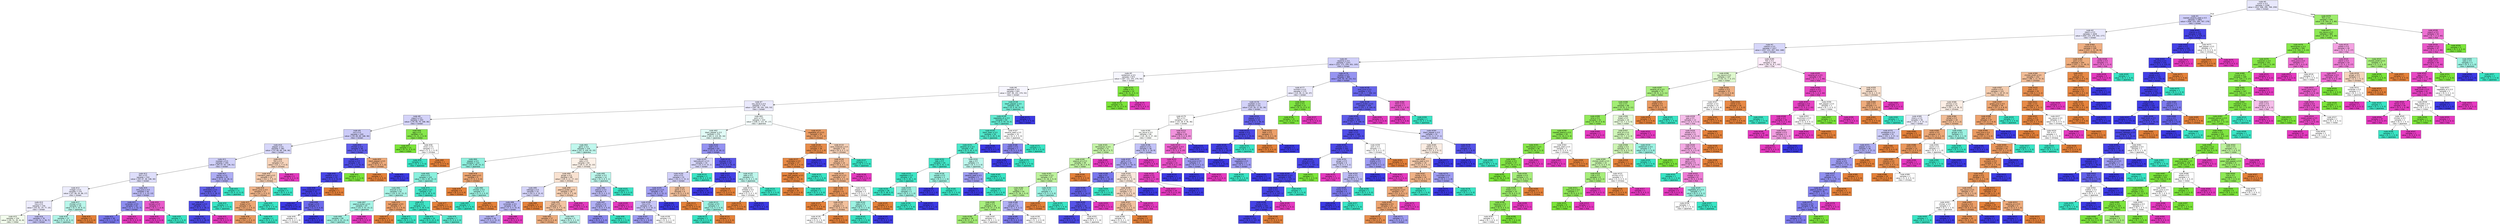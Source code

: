 digraph Tree {
node [shape=box, style="filled", color="black", fontname="helvetica"] ;
edge [fontname="helvetica"] ;
0 [label=<node &#35;0<br/>cumin &le; 0.5<br/>samples = 2298<br/>value = [412, 568, 290, 769, 259]<br/>class = korean>, fillcolor="#e8e8fc"] ;
1 [label=<node &#35;1<br/>roasted_sesame_seed &le; 0.5<br/>samples = 1862<br/>value = [408, 224, 284, 767, 179]<br/>class = korean>, fillcolor="#cfcef9"] ;
0 -> 1 [labeldistance=2.5, labelangle=45, headlabel="True"] ;
2 [label=<node &#35;2<br/>starch &le; 0.5<br/>samples = 1626<br/>value = [404, 224, 279, 542, 177]<br/>class = korean>, fillcolor="#e9e9fc"] ;
1 -> 2 ;
3 [label=<node &#35;3<br/>cilantro &le; 0.5<br/>samples = 1417<br/>value = [257, 223, 267, 502, 168]<br/>class = korean>, fillcolor="#d7d7fa"] ;
2 -> 3 ;
4 [label=<node &#35;4<br/>cayenne &le; 0.5<br/>samples = 1257<br/>value = [221, 171, 259, 501, 105]<br/>class = korean>, fillcolor="#d0cff9"] ;
3 -> 4 ;
5 [label=<node &#35;5<br/>cardamom &le; 0.5<br/>samples = 873<br/>value = [187, 121, 241, 270, 54]<br/>class = korean>, fillcolor="#f6f6fe"] ;
4 -> 5 ;
6 [label=<node &#35;6<br/>seaweed &le; 0.5<br/>samples = 841<br/>value = [187, 90, 241, 270, 53]<br/>class = korean>, fillcolor="#f6f5fe"] ;
5 -> 6 ;
7 [label=<node &#35;7<br/>soy_sauce &le; 0.5<br/>samples = 776<br/>value = [187, 90, 191, 255, 53]<br/>class = korean>, fillcolor="#eae9fc"] ;
6 -> 7 ;
8 [label=<node &#35;8<br/>yogurt &le; 0.5<br/>samples = 443<br/>value = [79, 90, 70, 168, 36]<br/>class = korean>, fillcolor="#d4d3f9"] ;
7 -> 8 ;
9 [label=<node &#35;9<br/>nut &le; 0.5<br/>samples = 420<br/>value = [78, 69, 69, 168, 36]<br/>class = korean>, fillcolor="#cccbf8"] ;
8 -> 9 ;
10 [label=<node &#35;10<br/>pepper &le; 0.5<br/>samples = 382<br/>value = [73, 68, 69, 136, 36]<br/>class = korean>, fillcolor="#d7d7fa"] ;
9 -> 10 ;
11 [label=<node &#35;11<br/>soybean &le; 0.5<br/>samples = 355<br/>value = [59, 67, 62, 136, 31]<br/>class = korean>, fillcolor="#d0d0f9"] ;
10 -> 11 ;
12 [label=<node &#35;12<br/>fish &le; 0.5<br/>samples = 310<br/>value = [59, 67, 46, 108, 30]<br/>class = korean>, fillcolor="#dedefb"] ;
11 -> 12 ;
13 [label=<node &#35;13<br/>vinegar &le; 0.5<br/>samples = 270<br/>value = [57, 66, 44, 86, 17]<br/>class = korean>, fillcolor="#ececfc"] ;
12 -> 13 ;
14 [label=<node &#35;14<br/>rice &le; 0.5<br/>samples = 230<br/>value = [53, 61, 24, 77, 15]<br/>class = korean>, fillcolor="#edecfd"] ;
13 -> 14 ;
15 [label=<node &#35;15<br/>samples = 154<br/>value = [34, 51, 20, 41, 8]<br/>class = indian>, fillcolor="#f3fded"] ;
14 -> 15 ;
16 [label=<node &#35;16<br/>samples = 76<br/>value = [19, 10, 4, 36, 7]<br/>class = korean>, fillcolor="#c5c4f7"] ;
14 -> 16 ;
17 [label=<node &#35;17<br/>chicken &le; 0.5<br/>samples = 40<br/>value = [4, 5, 20, 9, 2]<br/>class = japanese>, fillcolor="#b9f6ea"] ;
13 -> 17 ;
18 [label=<node &#35;18<br/>samples = 37<br/>value = [1, 5, 20, 9, 2]<br/>class = japanese>, fillcolor="#b1f5e8"] ;
17 -> 18 ;
19 [label=<node &#35;19<br/>samples = 3<br/>value = [3, 0, 0, 0, 0]<br/>class = chinese>, fillcolor="#e58139"] ;
17 -> 19 ;
20 [label=<node &#35;20<br/>lime_juice &le; 0.5<br/>samples = 40<br/>value = [2, 1, 2, 22, 13]<br/>class = korean>, fillcolor="#bebdf6"] ;
12 -> 20 ;
21 [label=<node &#35;21<br/>coriander &le; 0.5<br/>samples = 33<br/>value = [2, 1, 1, 22, 7]<br/>class = korean>, fillcolor="#8e8df0"] ;
20 -> 21 ;
22 [label=<node &#35;22<br/>samples = 30<br/>value = [2, 1, 1, 22, 4]<br/>class = korean>, fillcolor="#7876ed"] ;
21 -> 22 ;
23 [label=<node &#35;23<br/>samples = 3<br/>value = [0, 0, 0, 0, 3]<br/>class = thai>, fillcolor="#e539c0"] ;
21 -> 23 ;
24 [label=<node &#35;24<br/>tomato &le; 0.5<br/>samples = 7<br/>value = [0, 0, 1, 0, 6]<br/>class = thai>, fillcolor="#e95acb"] ;
20 -> 24 ;
25 [label=<node &#35;25<br/>samples = 6<br/>value = [0, 0, 0, 0, 6]<br/>class = thai>, fillcolor="#e539c0"] ;
24 -> 25 ;
26 [label=<node &#35;26<br/>samples = 1<br/>value = [0, 0, 1, 0, 0]<br/>class = japanese>, fillcolor="#39e5c5"] ;
24 -> 26 ;
27 [label=<node &#35;27<br/>barley &le; 0.5<br/>samples = 45<br/>value = [0, 0, 16, 28, 1]<br/>class = korean>, fillcolor="#aeadf4"] ;
11 -> 27 ;
28 [label=<node &#35;28<br/>enokidake &le; 0.5<br/>samples = 34<br/>value = [0, 0, 5, 28, 1]<br/>class = korean>, fillcolor="#6462ea"] ;
27 -> 28 ;
29 [label=<node &#35;29<br/>bell_pepper &le; 0.5<br/>samples = 31<br/>value = [0, 0, 2, 28, 1]<br/>class = korean>, fillcolor="#504de8"] ;
28 -> 29 ;
30 [label=<node &#35;30<br/>samples = 30<br/>value = [0, 0, 2, 28, 0]<br/>class = korean>, fillcolor="#4a47e7"] ;
29 -> 30 ;
31 [label=<node &#35;31<br/>samples = 1<br/>value = [0, 0, 0, 0, 1]<br/>class = thai>, fillcolor="#e539c0"] ;
29 -> 31 ;
32 [label=<node &#35;32<br/>samples = 3<br/>value = [0, 0, 3, 0, 0]<br/>class = japanese>, fillcolor="#39e5c5"] ;
28 -> 32 ;
33 [label=<node &#35;33<br/>samples = 11<br/>value = [0, 0, 11, 0, 0]<br/>class = japanese>, fillcolor="#39e5c5"] ;
27 -> 33 ;
34 [label=<node &#35;34<br/>fish &le; 0.5<br/>samples = 27<br/>value = [14, 1, 7, 0, 5]<br/>class = chinese>, fillcolor="#f6d3ba"] ;
10 -> 34 ;
35 [label=<node &#35;35<br/>mandarin_peel &le; 0.5<br/>samples = 24<br/>value = [14, 1, 7, 0, 2]<br/>class = chinese>, fillcolor="#f4cbad"] ;
34 -> 35 ;
36 [label=<node &#35;36<br/>lemon_juice &le; 0.5<br/>samples = 21<br/>value = [14, 1, 4, 0, 2]<br/>class = chinese>, fillcolor="#f0b58b"] ;
35 -> 36 ;
37 [label=<node &#35;37<br/>bread &le; 0.5<br/>samples = 19<br/>value = [14, 1, 2, 0, 2]<br/>class = chinese>, fillcolor="#eda673"] ;
36 -> 37 ;
38 [label=<node &#35;38<br/>samples = 17<br/>value = [14, 1, 0, 0, 2]<br/>class = chinese>, fillcolor="#ea9a61"] ;
37 -> 38 ;
39 [label=<node &#35;39<br/>samples = 2<br/>value = [0, 0, 2, 0, 0]<br/>class = japanese>, fillcolor="#39e5c5"] ;
37 -> 39 ;
40 [label=<node &#35;40<br/>samples = 2<br/>value = [0, 0, 2, 0, 0]<br/>class = japanese>, fillcolor="#39e5c5"] ;
36 -> 40 ;
41 [label=<node &#35;41<br/>samples = 3<br/>value = [0, 0, 3, 0, 0]<br/>class = japanese>, fillcolor="#39e5c5"] ;
35 -> 41 ;
42 [label=<node &#35;42<br/>samples = 3<br/>value = [0, 0, 0, 0, 3]<br/>class = thai>, fillcolor="#e539c0"] ;
34 -> 42 ;
43 [label=<node &#35;43<br/>chicken &le; 0.5<br/>samples = 38<br/>value = [5, 1, 0, 32, 0]<br/>class = korean>, fillcolor="#5f5dea"] ;
9 -> 43 ;
44 [label=<node &#35;44<br/>cashew &le; 0.5<br/>samples = 34<br/>value = [2, 1, 0, 31, 0]<br/>class = korean>, fillcolor="#4e4ce7"] ;
43 -> 44 ;
45 [label=<node &#35;45<br/>shellfish &le; 0.5<br/>samples = 33<br/>value = [2, 0, 0, 31, 0]<br/>class = korean>, fillcolor="#4946e7"] ;
44 -> 45 ;
46 [label=<node &#35;46<br/>cane_molasses &le; 0.5<br/>samples = 32<br/>value = [1, 0, 0, 31, 0]<br/>class = korean>, fillcolor="#423fe6"] ;
45 -> 46 ;
47 [label=<node &#35;47<br/>samples = 27<br/>value = [0, 0, 0, 27, 0]<br/>class = korean>, fillcolor="#3c39e5"] ;
46 -> 47 ;
48 [label=<node &#35;48<br/>ginger &le; 0.5<br/>samples = 5<br/>value = [1, 0, 0, 4, 0]<br/>class = korean>, fillcolor="#6d6aec"] ;
46 -> 48 ;
49 [label=<node &#35;49<br/>samples = 2<br/>value = [1, 0, 0, 1, 0]<br/>class = chinese>, fillcolor="#ffffff"] ;
48 -> 49 ;
50 [label=<node &#35;50<br/>samples = 3<br/>value = [0, 0, 0, 3, 0]<br/>class = korean>, fillcolor="#3c39e5"] ;
48 -> 50 ;
51 [label=<node &#35;51<br/>samples = 1<br/>value = [1, 0, 0, 0, 0]<br/>class = chinese>, fillcolor="#e58139"] ;
45 -> 51 ;
52 [label=<node &#35;52<br/>samples = 1<br/>value = [0, 1, 0, 0, 0]<br/>class = indian>, fillcolor="#7be539"] ;
44 -> 52 ;
53 [label=<node &#35;53<br/>black_pepper &le; 0.5<br/>samples = 4<br/>value = [3, 0, 0, 1, 0]<br/>class = chinese>, fillcolor="#eeab7b"] ;
43 -> 53 ;
54 [label=<node &#35;54<br/>samples = 3<br/>value = [3, 0, 0, 0, 0]<br/>class = chinese>, fillcolor="#e58139"] ;
53 -> 54 ;
55 [label=<node &#35;55<br/>samples = 1<br/>value = [0, 0, 0, 1, 0]<br/>class = korean>, fillcolor="#3c39e5"] ;
53 -> 55 ;
56 [label=<node &#35;56<br/>egg &le; 0.5<br/>samples = 23<br/>value = [1, 21, 1, 0, 0]<br/>class = indian>, fillcolor="#87e74b"] ;
8 -> 56 ;
57 [label=<node &#35;57<br/>samples = 21<br/>value = [0, 21, 0, 0, 0]<br/>class = indian>, fillcolor="#7be539"] ;
56 -> 57 ;
58 [label=<node &#35;58<br/>onion &le; 0.5<br/>samples = 2<br/>value = [1, 0, 1, 0, 0]<br/>class = chinese>, fillcolor="#ffffff"] ;
56 -> 58 ;
59 [label=<node &#35;59<br/>samples = 1<br/>value = [0, 0, 1, 0, 0]<br/>class = japanese>, fillcolor="#39e5c5"] ;
58 -> 59 ;
60 [label=<node &#35;60<br/>samples = 1<br/>value = [1, 0, 0, 0, 0]<br/>class = chinese>, fillcolor="#e58139"] ;
58 -> 60 ;
61 [label=<node &#35;61<br/>pork &le; 0.5<br/>samples = 333<br/>value = [108, 0, 121, 87, 17]<br/>class = japanese>, fillcolor="#f4fdfc"] ;
7 -> 61 ;
62 [label=<node &#35;62<br/>black_pepper &le; 0.5<br/>samples = 279<br/>value = [64, 0, 114, 85, 16]<br/>class = japanese>, fillcolor="#e1fbf6"] ;
61 -> 62 ;
63 [label=<node &#35;63<br/>garlic &le; 0.5<br/>samples = 216<br/>value = [52, 0, 104, 45, 15]<br/>class = japanese>, fillcolor="#c0f7ed"] ;
62 -> 63 ;
64 [label=<node &#35;64<br/>pepper &le; 0.5<br/>samples = 133<br/>value = [23, 0, 85, 23, 2]<br/>class = japanese>, fillcolor="#8ff0de"] ;
63 -> 64 ;
65 [label=<node &#35;65<br/>wine &le; 0.5<br/>samples = 124<br/>value = [16, 0, 83, 23, 2]<br/>class = japanese>, fillcolor="#89f0dd"] ;
64 -> 65 ;
66 [label=<node &#35;66<br/>broccoli &le; 0.5<br/>samples = 92<br/>value = [14, 0, 53, 23, 2]<br/>class = japanese>, fillcolor="#a9f4e6"] ;
65 -> 66 ;
67 [label=<node &#35;67<br/>peanut_butter &le; 0.5<br/>samples = 87<br/>value = [10, 0, 52, 23, 2]<br/>class = japanese>, fillcolor="#a5f3e5"] ;
66 -> 67 ;
68 [label=<node &#35;68<br/>samples = 85<br/>value = [10, 0, 52, 23, 0]<br/>class = japanese>, fillcolor="#a2f3e4"] ;
67 -> 68 ;
69 [label=<node &#35;69<br/>samples = 2<br/>value = [0, 0, 0, 0, 2]<br/>class = thai>, fillcolor="#e539c0"] ;
67 -> 69 ;
70 [label=<node &#35;70<br/>bell_pepper &le; 0.5<br/>samples = 5<br/>value = [4, 0, 1, 0, 0]<br/>class = chinese>, fillcolor="#eca06a"] ;
66 -> 70 ;
71 [label=<node &#35;71<br/>samples = 4<br/>value = [4, 0, 0, 0, 0]<br/>class = chinese>, fillcolor="#e58139"] ;
70 -> 71 ;
72 [label=<node &#35;72<br/>samples = 1<br/>value = [0, 0, 1, 0, 0]<br/>class = japanese>, fillcolor="#39e5c5"] ;
70 -> 72 ;
73 [label=<node &#35;73<br/>star_anise &le; 0.5<br/>samples = 32<br/>value = [2, 0, 30, 0, 0]<br/>class = japanese>, fillcolor="#46e7c9"] ;
65 -> 73 ;
74 [label=<node &#35;74<br/>fish &le; 0.5<br/>samples = 31<br/>value = [1, 0, 30, 0, 0]<br/>class = japanese>, fillcolor="#40e6c7"] ;
73 -> 74 ;
75 [label=<node &#35;75<br/>samples = 24<br/>value = [0, 0, 24, 0, 0]<br/>class = japanese>, fillcolor="#39e5c5"] ;
74 -> 75 ;
76 [label=<node &#35;76<br/>samples = 7<br/>value = [1, 0, 6, 0, 0]<br/>class = japanese>, fillcolor="#5ae9cf"] ;
74 -> 76 ;
77 [label=<node &#35;77<br/>samples = 1<br/>value = [1, 0, 0, 0, 0]<br/>class = chinese>, fillcolor="#e58139"] ;
73 -> 77 ;
78 [label=<node &#35;78<br/>sesame_seed &le; 0.5<br/>samples = 9<br/>value = [7, 0, 2, 0, 0]<br/>class = chinese>, fillcolor="#eca572"] ;
64 -> 78 ;
79 [label=<node &#35;79<br/>samples = 6<br/>value = [6, 0, 0, 0, 0]<br/>class = chinese>, fillcolor="#e58139"] ;
78 -> 79 ;
80 [label=<node &#35;80<br/>chicken &le; 0.5<br/>samples = 3<br/>value = [1, 0, 2, 0, 0]<br/>class = japanese>, fillcolor="#9cf2e2"] ;
78 -> 80 ;
81 [label=<node &#35;81<br/>samples = 2<br/>value = [0, 0, 2, 0, 0]<br/>class = japanese>, fillcolor="#39e5c5"] ;
80 -> 81 ;
82 [label=<node &#35;82<br/>samples = 1<br/>value = [1, 0, 0, 0, 0]<br/>class = chinese>, fillcolor="#e58139"] ;
80 -> 82 ;
83 [label=<node &#35;83<br/>sake &le; 0.5<br/>samples = 83<br/>value = [29, 0, 19, 22, 13]<br/>class = chinese>, fillcolor="#fcf1e8"] ;
63 -> 83 ;
84 [label=<node &#35;84<br/>ginger &le; 0.5<br/>samples = 69<br/>value = [29, 0, 11, 17, 12]<br/>class = chinese>, fillcolor="#f9e2d1"] ;
83 -> 84 ;
85 [label=<node &#35;85<br/>cabbage &le; 0.5<br/>samples = 33<br/>value = [10, 0, 4, 15, 4]<br/>class = korean>, fillcolor="#d5d4f9"] ;
84 -> 85 ;
86 [label=<node &#35;86<br/>coriander &le; 0.5<br/>samples = 30<br/>value = [7, 0, 4, 15, 4]<br/>class = korean>, fillcolor="#bbbaf6"] ;
85 -> 86 ;
87 [label=<node &#35;87<br/>samples = 28<br/>value = [7, 0, 4, 15, 2]<br/>class = korean>, fillcolor="#b5b4f5"] ;
86 -> 87 ;
88 [label=<node &#35;88<br/>samples = 2<br/>value = [0, 0, 0, 0, 2]<br/>class = thai>, fillcolor="#e539c0"] ;
86 -> 88 ;
89 [label=<node &#35;89<br/>samples = 3<br/>value = [3, 0, 0, 0, 0]<br/>class = chinese>, fillcolor="#e58139"] ;
85 -> 89 ;
90 [label=<node &#35;90<br/>peanut_butter &le; 0.5<br/>samples = 36<br/>value = [19, 0, 7, 2, 8]<br/>class = chinese>, fillcolor="#f5ceb1"] ;
84 -> 90 ;
91 [label=<node &#35;91<br/>beef &le; 0.5<br/>samples = 32<br/>value = [19, 0, 7, 2, 4]<br/>class = chinese>, fillcolor="#f3c3a0"] ;
90 -> 91 ;
92 [label=<node &#35;92<br/>samples = 27<br/>value = [19, 0, 4, 0, 4]<br/>class = chinese>, fillcolor="#eead7e"] ;
91 -> 92 ;
93 [label=<node &#35;93<br/>samples = 5<br/>value = [0, 0, 3, 2, 0]<br/>class = japanese>, fillcolor="#bdf6ec"] ;
91 -> 93 ;
94 [label=<node &#35;94<br/>samples = 4<br/>value = [0, 0, 0, 0, 4]<br/>class = thai>, fillcolor="#e539c0"] ;
90 -> 94 ;
95 [label=<node &#35;95<br/>chicken &le; 0.5<br/>samples = 14<br/>value = [0, 0, 8, 5, 1]<br/>class = japanese>, fillcolor="#bdf6ec"] ;
83 -> 95 ;
96 [label=<node &#35;96<br/>peanut &le; 0.5<br/>samples = 9<br/>value = [0, 0, 3, 5, 1]<br/>class = korean>, fillcolor="#bebdf6"] ;
95 -> 96 ;
97 [label=<node &#35;97<br/>shallot &le; 0.5<br/>samples = 8<br/>value = [0, 0, 3, 5, 0]<br/>class = korean>, fillcolor="#b1b0f5"] ;
96 -> 97 ;
98 [label=<node &#35;98<br/>samples = 7<br/>value = [0, 0, 2, 5, 0]<br/>class = korean>, fillcolor="#8a88ef"] ;
97 -> 98 ;
99 [label=<node &#35;99<br/>samples = 1<br/>value = [0, 0, 1, 0, 0]<br/>class = japanese>, fillcolor="#39e5c5"] ;
97 -> 99 ;
100 [label=<node &#35;100<br/>samples = 1<br/>value = [0, 0, 0, 0, 1]<br/>class = thai>, fillcolor="#e539c0"] ;
96 -> 100 ;
101 [label=<node &#35;101<br/>samples = 5<br/>value = [0, 0, 5, 0, 0]<br/>class = japanese>, fillcolor="#39e5c5"] ;
95 -> 101 ;
102 [label=<node &#35;102<br/>beef &le; 0.5<br/>samples = 63<br/>value = [12, 0, 10, 40, 1]<br/>class = korean>, fillcolor="#9492f1"] ;
62 -> 102 ;
103 [label=<node &#35;103<br/>katsuobushi &le; 0.5<br/>samples = 34<br/>value = [10, 0, 8, 15, 1]<br/>class = korean>, fillcolor="#d6d6fa"] ;
102 -> 103 ;
104 [label=<node &#35;104<br/>wine &le; 0.5<br/>samples = 31<br/>value = [10, 0, 5, 15, 1]<br/>class = korean>, fillcolor="#d1d0f9"] ;
103 -> 104 ;
105 [label=<node &#35;105<br/>sesame_oil &le; 0.5<br/>samples = 25<br/>value = [6, 0, 3, 15, 1]<br/>class = korean>, fillcolor="#a3a1f3"] ;
104 -> 105 ;
106 [label=<node &#35;106<br/>rice &le; 0.5<br/>samples = 20<br/>value = [6, 0, 3, 10, 1]<br/>class = korean>, fillcolor="#c7c6f8"] ;
105 -> 106 ;
107 [label=<node &#35;107<br/>samples = 14<br/>value = [4, 0, 1, 9, 0]<br/>class = korean>, fillcolor="#9d9cf2"] ;
106 -> 107 ;
108 [label=<node &#35;108<br/>samples = 6<br/>value = [2, 0, 2, 1, 1]<br/>class = chinese>, fillcolor="#ffffff"] ;
106 -> 108 ;
109 [label=<node &#35;109<br/>samples = 5<br/>value = [0, 0, 0, 5, 0]<br/>class = korean>, fillcolor="#3c39e5"] ;
105 -> 109 ;
110 [label=<node &#35;110<br/>garlic &le; 0.5<br/>samples = 6<br/>value = [4, 0, 2, 0, 0]<br/>class = chinese>, fillcolor="#f2c09c"] ;
104 -> 110 ;
111 [label=<node &#35;111<br/>samples = 3<br/>value = [3, 0, 0, 0, 0]<br/>class = chinese>, fillcolor="#e58139"] ;
110 -> 111 ;
112 [label=<node &#35;112<br/>chicken &le; 0.5<br/>samples = 3<br/>value = [1, 0, 2, 0, 0]<br/>class = japanese>, fillcolor="#9cf2e2"] ;
110 -> 112 ;
113 [label=<node &#35;113<br/>samples = 2<br/>value = [0, 0, 2, 0, 0]<br/>class = japanese>, fillcolor="#39e5c5"] ;
112 -> 113 ;
114 [label=<node &#35;114<br/>samples = 1<br/>value = [1, 0, 0, 0, 0]<br/>class = chinese>, fillcolor="#e58139"] ;
112 -> 114 ;
115 [label=<node &#35;115<br/>samples = 3<br/>value = [0, 0, 3, 0, 0]<br/>class = japanese>, fillcolor="#39e5c5"] ;
103 -> 115 ;
116 [label=<node &#35;116<br/>soybean &le; 0.5<br/>samples = 29<br/>value = [2, 0, 2, 25, 0]<br/>class = korean>, fillcolor="#5956e9"] ;
102 -> 116 ;
117 [label=<node &#35;117<br/>leek &le; 0.5<br/>samples = 25<br/>value = [1, 0, 0, 24, 0]<br/>class = korean>, fillcolor="#4441e6"] ;
116 -> 117 ;
118 [label=<node &#35;118<br/>samples = 24<br/>value = [0, 0, 0, 24, 0]<br/>class = korean>, fillcolor="#3c39e5"] ;
117 -> 118 ;
119 [label=<node &#35;119<br/>samples = 1<br/>value = [1, 0, 0, 0, 0]<br/>class = chinese>, fillcolor="#e58139"] ;
117 -> 119 ;
120 [label=<node &#35;120<br/>sake &le; 0.5<br/>samples = 4<br/>value = [1, 0, 2, 1, 0]<br/>class = japanese>, fillcolor="#bdf6ec"] ;
116 -> 120 ;
121 [label=<node &#35;121<br/>shiitake &le; 0.5<br/>samples = 2<br/>value = [1, 0, 0, 1, 0]<br/>class = chinese>, fillcolor="#ffffff"] ;
120 -> 121 ;
122 [label=<node &#35;122<br/>samples = 1<br/>value = [1, 0, 0, 0, 0]<br/>class = chinese>, fillcolor="#e58139"] ;
121 -> 122 ;
123 [label=<node &#35;123<br/>samples = 1<br/>value = [0, 0, 0, 1, 0]<br/>class = korean>, fillcolor="#3c39e5"] ;
121 -> 123 ;
124 [label=<node &#35;124<br/>samples = 2<br/>value = [0, 0, 2, 0, 0]<br/>class = japanese>, fillcolor="#39e5c5"] ;
120 -> 124 ;
125 [label=<node &#35;125<br/>vegetable_oil &le; 0.5<br/>samples = 54<br/>value = [44, 0, 7, 2, 1]<br/>class = chinese>, fillcolor="#eb9c63"] ;
61 -> 125 ;
126 [label=<node &#35;126<br/>mustard &le; 0.5<br/>samples = 38<br/>value = [35, 0, 2, 1, 0]<br/>class = chinese>, fillcolor="#e78c4a"] ;
125 -> 126 ;
127 [label=<node &#35;127<br/>enokidake &le; 0.5<br/>samples = 37<br/>value = [35, 0, 2, 0, 0]<br/>class = chinese>, fillcolor="#e68844"] ;
126 -> 127 ;
128 [label=<node &#35;128<br/>green_bell_pepper &le; 0.5<br/>samples = 36<br/>value = [35, 0, 1, 0, 0]<br/>class = chinese>, fillcolor="#e6853f"] ;
127 -> 128 ;
129 [label=<node &#35;129<br/>samples = 35<br/>value = [35, 0, 0, 0, 0]<br/>class = chinese>, fillcolor="#e58139"] ;
128 -> 129 ;
130 [label=<node &#35;130<br/>samples = 1<br/>value = [0, 0, 1, 0, 0]<br/>class = japanese>, fillcolor="#39e5c5"] ;
128 -> 130 ;
131 [label=<node &#35;131<br/>samples = 1<br/>value = [0, 0, 1, 0, 0]<br/>class = japanese>, fillcolor="#39e5c5"] ;
127 -> 131 ;
132 [label=<node &#35;132<br/>samples = 1<br/>value = [0, 0, 0, 1, 0]<br/>class = korean>, fillcolor="#3c39e5"] ;
126 -> 132 ;
133 [label=<node &#35;133<br/>cane_molasses &le; 0.5<br/>samples = 16<br/>value = [9, 0, 5, 1, 1]<br/>class = chinese>, fillcolor="#f6d1b7"] ;
125 -> 133 ;
134 [label=<node &#35;134<br/>bean &le; 0.5<br/>samples = 14<br/>value = [9, 0, 3, 1, 1]<br/>class = chinese>, fillcolor="#f1ba93"] ;
133 -> 134 ;
135 [label=<node &#35;135<br/>sesame_oil &le; 0.5<br/>samples = 13<br/>value = [9, 0, 3, 1, 0]<br/>class = chinese>, fillcolor="#efb388"] ;
134 -> 135 ;
136 [label=<node &#35;136<br/>sake &le; 0.5<br/>samples = 8<br/>value = [7, 0, 1, 0, 0]<br/>class = chinese>, fillcolor="#e99355"] ;
135 -> 136 ;
137 [label=<node &#35;137<br/>samples = 5<br/>value = [5, 0, 0, 0, 0]<br/>class = chinese>, fillcolor="#e58139"] ;
136 -> 137 ;
138 [label=<node &#35;138<br/>nira &le; 0.5<br/>samples = 3<br/>value = [2, 0, 1, 0, 0]<br/>class = chinese>, fillcolor="#f2c09c"] ;
136 -> 138 ;
139 [label=<node &#35;139<br/>samples = 2<br/>value = [1, 0, 1, 0, 0]<br/>class = chinese>, fillcolor="#ffffff"] ;
138 -> 139 ;
140 [label=<node &#35;140<br/>samples = 1<br/>value = [1, 0, 0, 0, 0]<br/>class = chinese>, fillcolor="#e58139"] ;
138 -> 140 ;
141 [label=<node &#35;141<br/>pepper &le; 0.5<br/>samples = 5<br/>value = [2, 0, 2, 1, 0]<br/>class = chinese>, fillcolor="#ffffff"] ;
135 -> 141 ;
142 [label=<node &#35;142<br/>sake &le; 0.5<br/>samples = 3<br/>value = [0, 0, 2, 1, 0]<br/>class = japanese>, fillcolor="#9cf2e2"] ;
141 -> 142 ;
143 [label=<node &#35;143<br/>samples = 2<br/>value = [0, 0, 2, 0, 0]<br/>class = japanese>, fillcolor="#39e5c5"] ;
142 -> 143 ;
144 [label=<node &#35;144<br/>samples = 1<br/>value = [0, 0, 0, 1, 0]<br/>class = korean>, fillcolor="#3c39e5"] ;
142 -> 144 ;
145 [label=<node &#35;145<br/>samples = 2<br/>value = [2, 0, 0, 0, 0]<br/>class = chinese>, fillcolor="#e58139"] ;
141 -> 145 ;
146 [label=<node &#35;146<br/>samples = 1<br/>value = [0, 0, 0, 0, 1]<br/>class = thai>, fillcolor="#e539c0"] ;
134 -> 146 ;
147 [label=<node &#35;147<br/>samples = 2<br/>value = [0, 0, 2, 0, 0]<br/>class = japanese>, fillcolor="#39e5c5"] ;
133 -> 147 ;
148 [label=<node &#35;148<br/>black_pepper &le; 0.5<br/>samples = 65<br/>value = [0, 0, 50, 15, 0]<br/>class = japanese>, fillcolor="#74edd6"] ;
6 -> 148 ;
149 [label=<node &#35;149<br/>vegetable_oil &le; 0.5<br/>samples = 60<br/>value = [0, 0, 50, 10, 0]<br/>class = japanese>, fillcolor="#61ead1"] ;
148 -> 149 ;
150 [label=<node &#35;150<br/>black_bean &le; 0.5<br/>samples = 50<br/>value = [0, 0, 45, 5, 0]<br/>class = japanese>, fillcolor="#4fe8cb"] ;
149 -> 150 ;
151 [label=<node &#35;151<br/>sesame_oil &le; 0.5<br/>samples = 49<br/>value = [0, 0, 45, 4, 0]<br/>class = japanese>, fillcolor="#4be7ca"] ;
150 -> 151 ;
152 [label=<node &#35;152<br/>kelp &le; 0.5<br/>samples = 44<br/>value = [0, 0, 42, 2, 0]<br/>class = japanese>, fillcolor="#42e6c8"] ;
151 -> 152 ;
153 [label=<node &#35;153<br/>vegetable &le; 0.5<br/>samples = 41<br/>value = [0, 0, 40, 1, 0]<br/>class = japanese>, fillcolor="#3ee6c6"] ;
152 -> 153 ;
154 [label=<node &#35;154<br/>samples = 38<br/>value = [0, 0, 38, 0, 0]<br/>class = japanese>, fillcolor="#39e5c5"] ;
153 -> 154 ;
155 [label=<node &#35;155<br/>carrot &le; 0.5<br/>samples = 3<br/>value = [0, 0, 2, 1, 0]<br/>class = japanese>, fillcolor="#9cf2e2"] ;
153 -> 155 ;
156 [label=<node &#35;156<br/>samples = 2<br/>value = [0, 0, 2, 0, 0]<br/>class = japanese>, fillcolor="#39e5c5"] ;
155 -> 156 ;
157 [label=<node &#35;157<br/>samples = 1<br/>value = [0, 0, 0, 1, 0]<br/>class = korean>, fillcolor="#3c39e5"] ;
155 -> 157 ;
158 [label=<node &#35;158<br/>wasabi &le; 0.5<br/>samples = 3<br/>value = [0, 0, 2, 1, 0]<br/>class = japanese>, fillcolor="#9cf2e2"] ;
152 -> 158 ;
159 [label=<node &#35;159<br/>samples = 1<br/>value = [0, 0, 0, 1, 0]<br/>class = korean>, fillcolor="#3c39e5"] ;
158 -> 159 ;
160 [label=<node &#35;160<br/>samples = 2<br/>value = [0, 0, 2, 0, 0]<br/>class = japanese>, fillcolor="#39e5c5"] ;
158 -> 160 ;
161 [label=<node &#35;161<br/>egg &le; 0.5<br/>samples = 5<br/>value = [0, 0, 3, 2, 0]<br/>class = japanese>, fillcolor="#bdf6ec"] ;
151 -> 161 ;
162 [label=<node &#35;162<br/>sesame_seed &le; 0.5<br/>samples = 3<br/>value = [0, 0, 1, 2, 0]<br/>class = korean>, fillcolor="#9e9cf2"] ;
161 -> 162 ;
163 [label=<node &#35;163<br/>samples = 2<br/>value = [0, 0, 0, 2, 0]<br/>class = korean>, fillcolor="#3c39e5"] ;
162 -> 163 ;
164 [label=<node &#35;164<br/>samples = 1<br/>value = [0, 0, 1, 0, 0]<br/>class = japanese>, fillcolor="#39e5c5"] ;
162 -> 164 ;
165 [label=<node &#35;165<br/>samples = 2<br/>value = [0, 0, 2, 0, 0]<br/>class = japanese>, fillcolor="#39e5c5"] ;
161 -> 165 ;
166 [label=<node &#35;166<br/>samples = 1<br/>value = [0, 0, 0, 1, 0]<br/>class = korean>, fillcolor="#3c39e5"] ;
150 -> 166 ;
167 [label=<node &#35;167<br/>sesame_seed &le; 0.5<br/>samples = 10<br/>value = [0, 0, 5, 5, 0]<br/>class = japanese>, fillcolor="#ffffff"] ;
149 -> 167 ;
168 [label=<node &#35;168<br/>radish &le; 0.5<br/>samples = 7<br/>value = [0, 0, 2, 5, 0]<br/>class = korean>, fillcolor="#8a88ef"] ;
167 -> 168 ;
169 [label=<node &#35;169<br/>samples = 5<br/>value = [0, 0, 0, 5, 0]<br/>class = korean>, fillcolor="#3c39e5"] ;
168 -> 169 ;
170 [label=<node &#35;170<br/>samples = 2<br/>value = [0, 0, 2, 0, 0]<br/>class = japanese>, fillcolor="#39e5c5"] ;
168 -> 170 ;
171 [label=<node &#35;171<br/>samples = 3<br/>value = [0, 0, 3, 0, 0]<br/>class = japanese>, fillcolor="#39e5c5"] ;
167 -> 171 ;
172 [label=<node &#35;172<br/>samples = 5<br/>value = [0, 0, 0, 5, 0]<br/>class = korean>, fillcolor="#3c39e5"] ;
148 -> 172 ;
173 [label=<node &#35;173<br/>coffee &le; 0.5<br/>samples = 32<br/>value = [0, 31, 0, 0, 1]<br/>class = indian>, fillcolor="#7fe63f"] ;
5 -> 173 ;
174 [label=<node &#35;174<br/>samples = 31<br/>value = [0, 31, 0, 0, 0]<br/>class = indian>, fillcolor="#7be539"] ;
173 -> 174 ;
175 [label=<node &#35;175<br/>samples = 1<br/>value = [0, 0, 0, 0, 1]<br/>class = thai>, fillcolor="#e539c0"] ;
173 -> 175 ;
176 [label=<node &#35;176<br/>scallion &le; 0.5<br/>samples = 384<br/>value = [34, 50, 18, 231, 51]<br/>class = korean>, fillcolor="#9694f1"] ;
4 -> 176 ;
177 [label=<node &#35;177<br/>turmeric &le; 0.5<br/>samples = 173<br/>value = [14, 49, 11, 62, 37]<br/>class = korean>, fillcolor="#ebeafc"] ;
176 -> 177 ;
178 [label=<node &#35;178<br/>soybean &le; 0.5<br/>samples = 151<br/>value = [14, 28, 11, 62, 36]<br/>class = korean>, fillcolor="#d3d2f9"] ;
177 -> 178 ;
179 [label=<node &#35;179<br/>fish &le; 0.5<br/>samples = 119<br/>value = [10, 28, 9, 36, 36]<br/>class = korean>, fillcolor="#ffffff"] ;
178 -> 179 ;
180 [label=<node &#35;180<br/>soy_sauce &le; 0.5<br/>samples = 90<br/>value = [10, 28, 9, 27, 16]<br/>class = indian>, fillcolor="#fdfffc"] ;
179 -> 180 ;
181 [label=<node &#35;181<br/>lemongrass &le; 0.5<br/>samples = 52<br/>value = [4, 28, 4, 9, 7]<br/>class = indian>, fillcolor="#c5f4a8"] ;
180 -> 181 ;
182 [label=<node &#35;182<br/>peanut_oil &le; 0.5<br/>samples = 49<br/>value = [4, 28, 4, 9, 4]<br/>class = indian>, fillcolor="#c0f3a1"] ;
181 -> 182 ;
183 [label=<node &#35;183<br/>cucumber &le; 0.5<br/>samples = 47<br/>value = [2, 28, 4, 9, 4]<br/>class = indian>, fillcolor="#bdf29c"] ;
182 -> 183 ;
184 [label=<node &#35;184<br/>egg &le; 0.5<br/>samples = 44<br/>value = [1, 28, 2, 9, 4]<br/>class = indian>, fillcolor="#b7f194"] ;
183 -> 184 ;
185 [label=<node &#35;185<br/>basil &le; 0.5<br/>samples = 38<br/>value = [0, 27, 2, 6, 3]<br/>class = indian>, fillcolor="#a8ee7d"] ;
184 -> 185 ;
186 [label=<node &#35;186<br/>samples = 36<br/>value = [0, 27, 1, 6, 2]<br/>class = indian>, fillcolor="#a3ed74"] ;
185 -> 186 ;
187 [label=<node &#35;187<br/>samples = 2<br/>value = [0, 0, 1, 0, 1]<br/>class = japanese>, fillcolor="#ffffff"] ;
185 -> 187 ;
188 [label=<node &#35;188<br/>corn &le; 0.5<br/>samples = 6<br/>value = [1, 1, 0, 3, 1]<br/>class = korean>, fillcolor="#b1b0f5"] ;
184 -> 188 ;
189 [label=<node &#35;189<br/>samples = 4<br/>value = [0, 0, 0, 3, 1]<br/>class = korean>, fillcolor="#7d7bee"] ;
188 -> 189 ;
190 [label=<node &#35;190<br/>samples = 2<br/>value = [1, 1, 0, 0, 0]<br/>class = chinese>, fillcolor="#ffffff"] ;
188 -> 190 ;
191 [label=<node &#35;191<br/>rice &le; 0.5<br/>samples = 3<br/>value = [1, 0, 2, 0, 0]<br/>class = japanese>, fillcolor="#9cf2e2"] ;
183 -> 191 ;
192 [label=<node &#35;192<br/>samples = 1<br/>value = [1, 0, 0, 0, 0]<br/>class = chinese>, fillcolor="#e58139"] ;
191 -> 192 ;
193 [label=<node &#35;193<br/>samples = 2<br/>value = [0, 0, 2, 0, 0]<br/>class = japanese>, fillcolor="#39e5c5"] ;
191 -> 193 ;
194 [label=<node &#35;194<br/>samples = 2<br/>value = [2, 0, 0, 0, 0]<br/>class = chinese>, fillcolor="#e58139"] ;
182 -> 194 ;
195 [label=<node &#35;195<br/>samples = 3<br/>value = [0, 0, 0, 0, 3]<br/>class = thai>, fillcolor="#e539c0"] ;
181 -> 195 ;
196 [label=<node &#35;196<br/>peanut &le; 0.5<br/>samples = 38<br/>value = [6, 0, 5, 18, 9]<br/>class = korean>, fillcolor="#c2c2f7"] ;
180 -> 196 ;
197 [label=<node &#35;197<br/>garlic &le; 0.5<br/>samples = 34<br/>value = [6, 0, 5, 18, 5]<br/>class = korean>, fillcolor="#abaaf4"] ;
196 -> 197 ;
198 [label=<node &#35;198<br/>egg &le; 0.5<br/>samples = 19<br/>value = [0, 0, 3, 14, 2]<br/>class = korean>, fillcolor="#7977ed"] ;
197 -> 198 ;
199 [label=<node &#35;199<br/>sherry &le; 0.5<br/>samples = 17<br/>value = [0, 0, 1, 14, 2]<br/>class = korean>, fillcolor="#6361ea"] ;
198 -> 199 ;
200 [label=<node &#35;200<br/>rice &le; 0.5<br/>samples = 16<br/>value = [0, 0, 1, 14, 1]<br/>class = korean>, fillcolor="#5653e8"] ;
199 -> 200 ;
201 [label=<node &#35;201<br/>samples = 14<br/>value = [0, 0, 0, 13, 1]<br/>class = korean>, fillcolor="#4b48e7"] ;
200 -> 201 ;
202 [label=<node &#35;202<br/>samples = 2<br/>value = [0, 0, 1, 1, 0]<br/>class = japanese>, fillcolor="#ffffff"] ;
200 -> 202 ;
203 [label=<node &#35;203<br/>samples = 1<br/>value = [0, 0, 0, 0, 1]<br/>class = thai>, fillcolor="#e539c0"] ;
199 -> 203 ;
204 [label=<node &#35;204<br/>samples = 2<br/>value = [0, 0, 2, 0, 0]<br/>class = japanese>, fillcolor="#39e5c5"] ;
198 -> 204 ;
205 [label=<node &#35;205<br/>radish &le; 0.5<br/>samples = 15<br/>value = [6, 0, 2, 4, 3]<br/>class = chinese>, fillcolor="#fae8db"] ;
197 -> 205 ;
206 [label=<node &#35;206<br/>olive_oil &le; 0.5<br/>samples = 12<br/>value = [6, 0, 2, 1, 3]<br/>class = chinese>, fillcolor="#f6d5bd"] ;
205 -> 206 ;
207 [label=<node &#35;207<br/>ginger &le; 0.5<br/>samples = 10<br/>value = [6, 0, 2, 1, 1]<br/>class = chinese>, fillcolor="#f2c09c"] ;
206 -> 207 ;
208 [label=<node &#35;208<br/>samples = 6<br/>value = [2, 0, 2, 1, 1]<br/>class = chinese>, fillcolor="#ffffff"] ;
207 -> 208 ;
209 [label=<node &#35;209<br/>samples = 4<br/>value = [4, 0, 0, 0, 0]<br/>class = chinese>, fillcolor="#e58139"] ;
207 -> 209 ;
210 [label=<node &#35;210<br/>samples = 2<br/>value = [0, 0, 0, 0, 2]<br/>class = thai>, fillcolor="#e539c0"] ;
206 -> 210 ;
211 [label=<node &#35;211<br/>samples = 3<br/>value = [0, 0, 0, 3, 0]<br/>class = korean>, fillcolor="#3c39e5"] ;
205 -> 211 ;
212 [label=<node &#35;212<br/>samples = 4<br/>value = [0, 0, 0, 0, 4]<br/>class = thai>, fillcolor="#e539c0"] ;
196 -> 212 ;
213 [label=<node &#35;213<br/>egg &le; 0.5<br/>samples = 29<br/>value = [0, 0, 0, 9, 20]<br/>class = thai>, fillcolor="#f192dc"] ;
179 -> 213 ;
214 [label=<node &#35;214<br/>black_pepper &le; 0.5<br/>samples = 24<br/>value = [0, 0, 0, 4, 20]<br/>class = thai>, fillcolor="#ea61cd"] ;
213 -> 214 ;
215 [label=<node &#35;215<br/>nira &le; 0.5<br/>samples = 21<br/>value = [0, 0, 0, 2, 19]<br/>class = thai>, fillcolor="#e84ec7"] ;
214 -> 215 ;
216 [label=<node &#35;216<br/>potato &le; 0.5<br/>samples = 20<br/>value = [0, 0, 0, 1, 19]<br/>class = thai>, fillcolor="#e643c3"] ;
215 -> 216 ;
217 [label=<node &#35;217<br/>samples = 19<br/>value = [0, 0, 0, 0, 19]<br/>class = thai>, fillcolor="#e539c0"] ;
216 -> 217 ;
218 [label=<node &#35;218<br/>samples = 1<br/>value = [0, 0, 0, 1, 0]<br/>class = korean>, fillcolor="#3c39e5"] ;
216 -> 218 ;
219 [label=<node &#35;219<br/>samples = 1<br/>value = [0, 0, 0, 1, 0]<br/>class = korean>, fillcolor="#3c39e5"] ;
215 -> 219 ;
220 [label=<node &#35;220<br/>lime_juice &le; 0.5<br/>samples = 3<br/>value = [0, 0, 0, 2, 1]<br/>class = korean>, fillcolor="#9e9cf2"] ;
214 -> 220 ;
221 [label=<node &#35;221<br/>samples = 2<br/>value = [0, 0, 0, 2, 0]<br/>class = korean>, fillcolor="#3c39e5"] ;
220 -> 221 ;
222 [label=<node &#35;222<br/>samples = 1<br/>value = [0, 0, 0, 0, 1]<br/>class = thai>, fillcolor="#e539c0"] ;
220 -> 222 ;
223 [label=<node &#35;223<br/>samples = 5<br/>value = [0, 0, 0, 5, 0]<br/>class = korean>, fillcolor="#3c39e5"] ;
213 -> 223 ;
224 [label=<node &#35;224<br/>pepper &le; 0.5<br/>samples = 32<br/>value = [4, 0, 2, 26, 0]<br/>class = korean>, fillcolor="#6663eb"] ;
178 -> 224 ;
225 [label=<node &#35;225<br/>wasabi &le; 0.5<br/>samples = 27<br/>value = [0, 0, 2, 25, 0]<br/>class = korean>, fillcolor="#4c49e7"] ;
224 -> 225 ;
226 [label=<node &#35;226<br/>lettuce &le; 0.5<br/>samples = 26<br/>value = [0, 0, 1, 25, 0]<br/>class = korean>, fillcolor="#4441e6"] ;
225 -> 226 ;
227 [label=<node &#35;227<br/>samples = 23<br/>value = [0, 0, 0, 23, 0]<br/>class = korean>, fillcolor="#3c39e5"] ;
226 -> 227 ;
228 [label=<node &#35;228<br/>vegetable &le; 0.5<br/>samples = 3<br/>value = [0, 0, 1, 2, 0]<br/>class = korean>, fillcolor="#9e9cf2"] ;
226 -> 228 ;
229 [label=<node &#35;229<br/>samples = 1<br/>value = [0, 0, 1, 0, 0]<br/>class = japanese>, fillcolor="#39e5c5"] ;
228 -> 229 ;
230 [label=<node &#35;230<br/>samples = 2<br/>value = [0, 0, 0, 2, 0]<br/>class = korean>, fillcolor="#3c39e5"] ;
228 -> 230 ;
231 [label=<node &#35;231<br/>samples = 1<br/>value = [0, 0, 1, 0, 0]<br/>class = japanese>, fillcolor="#39e5c5"] ;
225 -> 231 ;
232 [label=<node &#35;232<br/>bean &le; 0.5<br/>samples = 5<br/>value = [4, 0, 0, 1, 0]<br/>class = chinese>, fillcolor="#eca06a"] ;
224 -> 232 ;
233 [label=<node &#35;233<br/>samples = 4<br/>value = [4, 0, 0, 0, 0]<br/>class = chinese>, fillcolor="#e58139"] ;
232 -> 233 ;
234 [label=<node &#35;234<br/>samples = 1<br/>value = [0, 0, 0, 1, 0]<br/>class = korean>, fillcolor="#3c39e5"] ;
232 -> 234 ;
235 [label=<node &#35;235<br/>basil &le; 0.5<br/>samples = 22<br/>value = [0, 21, 0, 0, 1]<br/>class = indian>, fillcolor="#81e642"] ;
177 -> 235 ;
236 [label=<node &#35;236<br/>samples = 21<br/>value = [0, 21, 0, 0, 0]<br/>class = indian>, fillcolor="#7be539"] ;
235 -> 236 ;
237 [label=<node &#35;237<br/>samples = 1<br/>value = [0, 0, 0, 0, 1]<br/>class = thai>, fillcolor="#e539c0"] ;
235 -> 237 ;
238 [label=<node &#35;238<br/>lime_juice &le; 0.5<br/>samples = 211<br/>value = [20, 1, 7, 169, 14]<br/>class = korean>, fillcolor="#6765eb"] ;
176 -> 238 ;
239 [label=<node &#35;239<br/>peanut_butter &le; 0.5<br/>samples = 204<br/>value = [20, 1, 6, 169, 8]<br/>class = korean>, fillcolor="#615fea"] ;
238 -> 239 ;
240 [label=<node &#35;240<br/>vinegar &le; 0.5<br/>samples = 200<br/>value = [20, 1, 6, 169, 4]<br/>class = korean>, fillcolor="#5e5be9"] ;
239 -> 240 ;
241 [label=<node &#35;241<br/>bean &le; 0.5<br/>samples = 168<br/>value = [9, 1, 3, 152, 3]<br/>class = korean>, fillcolor="#504de8"] ;
240 -> 241 ;
242 [label=<node &#35;242<br/>chicken &le; 0.5<br/>samples = 163<br/>value = [7, 1, 3, 150, 2]<br/>class = korean>, fillcolor="#4c49e7"] ;
241 -> 242 ;
243 [label=<node &#35;243<br/>olive_oil &le; 0.5<br/>samples = 157<br/>value = [7, 1, 1, 147, 1]<br/>class = korean>, fillcolor="#4946e7"] ;
242 -> 243 ;
244 [label=<node &#35;244<br/>katsuobushi &le; 0.5<br/>samples = 156<br/>value = [7, 0, 1, 147, 1]<br/>class = korean>, fillcolor="#4845e7"] ;
243 -> 244 ;
245 [label=<node &#35;245<br/>basil &le; 0.5<br/>samples = 155<br/>value = [7, 0, 0, 147, 1]<br/>class = korean>, fillcolor="#4744e6"] ;
244 -> 245 ;
246 [label=<node &#35;246<br/>turnip &le; 0.5<br/>samples = 154<br/>value = [7, 0, 0, 147, 0]<br/>class = korean>, fillcolor="#4542e6"] ;
245 -> 246 ;
247 [label=<node &#35;247<br/>samples = 153<br/>value = [6, 0, 0, 147, 0]<br/>class = korean>, fillcolor="#4441e6"] ;
246 -> 247 ;
248 [label=<node &#35;248<br/>samples = 1<br/>value = [1, 0, 0, 0, 0]<br/>class = chinese>, fillcolor="#e58139"] ;
246 -> 248 ;
249 [label=<node &#35;249<br/>samples = 1<br/>value = [0, 0, 0, 0, 1]<br/>class = thai>, fillcolor="#e539c0"] ;
245 -> 249 ;
250 [label=<node &#35;250<br/>samples = 1<br/>value = [0, 0, 1, 0, 0]<br/>class = japanese>, fillcolor="#39e5c5"] ;
244 -> 250 ;
251 [label=<node &#35;251<br/>samples = 1<br/>value = [0, 1, 0, 0, 0]<br/>class = indian>, fillcolor="#7be539"] ;
243 -> 251 ;
252 [label=<node &#35;252<br/>ginger &le; 0.5<br/>samples = 6<br/>value = [0, 0, 2, 3, 1]<br/>class = korean>, fillcolor="#cecef8"] ;
242 -> 252 ;
253 [label=<node &#35;253<br/>samples = 1<br/>value = [0, 0, 0, 0, 1]<br/>class = thai>, fillcolor="#e539c0"] ;
252 -> 253 ;
254 [label=<node &#35;254<br/>wine &le; 0.5<br/>samples = 5<br/>value = [0, 0, 2, 3, 0]<br/>class = korean>, fillcolor="#bebdf6"] ;
252 -> 254 ;
255 [label=<node &#35;255<br/>honey &le; 0.5<br/>samples = 4<br/>value = [0, 0, 1, 3, 0]<br/>class = korean>, fillcolor="#7d7bee"] ;
254 -> 255 ;
256 [label=<node &#35;256<br/>samples = 3<br/>value = [0, 0, 0, 3, 0]<br/>class = korean>, fillcolor="#3c39e5"] ;
255 -> 256 ;
257 [label=<node &#35;257<br/>samples = 1<br/>value = [0, 0, 1, 0, 0]<br/>class = japanese>, fillcolor="#39e5c5"] ;
255 -> 257 ;
258 [label=<node &#35;258<br/>samples = 1<br/>value = [0, 0, 1, 0, 0]<br/>class = japanese>, fillcolor="#39e5c5"] ;
254 -> 258 ;
259 [label=<node &#35;259<br/>pork &le; 0.5<br/>samples = 5<br/>value = [2, 0, 0, 2, 1]<br/>class = chinese>, fillcolor="#ffffff"] ;
241 -> 259 ;
260 [label=<node &#35;260<br/>shallot &le; 0.5<br/>samples = 3<br/>value = [0, 0, 0, 2, 1]<br/>class = korean>, fillcolor="#9e9cf2"] ;
259 -> 260 ;
261 [label=<node &#35;261<br/>samples = 2<br/>value = [0, 0, 0, 2, 0]<br/>class = korean>, fillcolor="#3c39e5"] ;
260 -> 261 ;
262 [label=<node &#35;262<br/>samples = 1<br/>value = [0, 0, 0, 0, 1]<br/>class = thai>, fillcolor="#e539c0"] ;
260 -> 262 ;
263 [label=<node &#35;263<br/>samples = 2<br/>value = [2, 0, 0, 0, 0]<br/>class = chinese>, fillcolor="#e58139"] ;
259 -> 263 ;
264 [label=<node &#35;264<br/>black_pepper &le; 0.5<br/>samples = 32<br/>value = [11, 0, 3, 17, 1]<br/>class = korean>, fillcolor="#c7c6f8"] ;
240 -> 264 ;
265 [label=<node &#35;265<br/>radish &le; 0.5<br/>samples = 23<br/>value = [11, 0, 2, 9, 1]<br/>class = chinese>, fillcolor="#fbede3"] ;
264 -> 265 ;
266 [label=<node &#35;266<br/>sesame_seed &le; 0.5<br/>samples = 19<br/>value = [11, 0, 2, 5, 1]<br/>class = chinese>, fillcolor="#f4c9aa"] ;
265 -> 266 ;
267 [label=<node &#35;267<br/>honey &le; 0.5<br/>samples = 16<br/>value = [11, 0, 1, 3, 1]<br/>class = chinese>, fillcolor="#efb185"] ;
266 -> 267 ;
268 [label=<node &#35;268<br/>lemongrass &le; 0.5<br/>samples = 15<br/>value = [11, 0, 0, 3, 1]<br/>class = chinese>, fillcolor="#eeab7b"] ;
267 -> 268 ;
269 [label=<node &#35;269<br/>vegetable &le; 0.5<br/>samples = 14<br/>value = [11, 0, 0, 3, 0]<br/>class = chinese>, fillcolor="#eca36f"] ;
268 -> 269 ;
270 [label=<node &#35;270<br/>samples = 11<br/>value = [10, 0, 0, 1, 0]<br/>class = chinese>, fillcolor="#e88e4d"] ;
269 -> 270 ;
271 [label=<node &#35;271<br/>samples = 3<br/>value = [1, 0, 0, 2, 0]<br/>class = korean>, fillcolor="#9e9cf2"] ;
269 -> 271 ;
272 [label=<node &#35;272<br/>samples = 1<br/>value = [0, 0, 0, 0, 1]<br/>class = thai>, fillcolor="#e539c0"] ;
268 -> 272 ;
273 [label=<node &#35;273<br/>samples = 1<br/>value = [0, 0, 1, 0, 0]<br/>class = japanese>, fillcolor="#39e5c5"] ;
267 -> 273 ;
274 [label=<node &#35;274<br/>cucumber &le; 0.5<br/>samples = 3<br/>value = [0, 0, 1, 2, 0]<br/>class = korean>, fillcolor="#9e9cf2"] ;
266 -> 274 ;
275 [label=<node &#35;275<br/>samples = 2<br/>value = [0, 0, 0, 2, 0]<br/>class = korean>, fillcolor="#3c39e5"] ;
274 -> 275 ;
276 [label=<node &#35;276<br/>samples = 1<br/>value = [0, 0, 1, 0, 0]<br/>class = japanese>, fillcolor="#39e5c5"] ;
274 -> 276 ;
277 [label=<node &#35;277<br/>samples = 4<br/>value = [0, 0, 0, 4, 0]<br/>class = korean>, fillcolor="#3c39e5"] ;
265 -> 277 ;
278 [label=<node &#35;278<br/>mint &le; 0.5<br/>samples = 9<br/>value = [0, 0, 1, 8, 0]<br/>class = korean>, fillcolor="#5452e8"] ;
264 -> 278 ;
279 [label=<node &#35;279<br/>samples = 8<br/>value = [0, 0, 0, 8, 0]<br/>class = korean>, fillcolor="#3c39e5"] ;
278 -> 279 ;
280 [label=<node &#35;280<br/>samples = 1<br/>value = [0, 0, 1, 0, 0]<br/>class = japanese>, fillcolor="#39e5c5"] ;
278 -> 280 ;
281 [label=<node &#35;281<br/>samples = 4<br/>value = [0, 0, 0, 0, 4]<br/>class = thai>, fillcolor="#e539c0"] ;
239 -> 281 ;
282 [label=<node &#35;282<br/>litchi &le; 0.5<br/>samples = 7<br/>value = [0, 0, 1, 0, 6]<br/>class = thai>, fillcolor="#e95acb"] ;
238 -> 282 ;
283 [label=<node &#35;283<br/>samples = 6<br/>value = [0, 0, 0, 0, 6]<br/>class = thai>, fillcolor="#e539c0"] ;
282 -> 283 ;
284 [label=<node &#35;284<br/>samples = 1<br/>value = [0, 0, 1, 0, 0]<br/>class = japanese>, fillcolor="#39e5c5"] ;
282 -> 284 ;
285 [label=<node &#35;285<br/>fish &le; 0.5<br/>samples = 160<br/>value = [36, 52, 8, 1, 63]<br/>class = thai>, fillcolor="#fcebf9"] ;
3 -> 285 ;
286 [label=<node &#35;286<br/>soy_sauce &le; 0.5<br/>samples = 107<br/>value = [32, 51, 7, 0, 17]<br/>class = indian>, fillcolor="#def8cd"] ;
285 -> 286 ;
287 [label=<node &#35;287<br/>sesame_oil &le; 0.5<br/>samples = 74<br/>value = [9, 51, 3, 0, 11]<br/>class = indian>, fillcolor="#abee81"] ;
286 -> 287 ;
288 [label=<node &#35;288<br/>rice &le; 0.5<br/>samples = 68<br/>value = [4, 51, 2, 0, 11]<br/>class = indian>, fillcolor="#a2ed74"] ;
287 -> 288 ;
289 [label=<node &#35;289<br/>wine &le; 0.5<br/>samples = 52<br/>value = [2, 44, 0, 0, 6]<br/>class = indian>, fillcolor="#92ea5b"] ;
288 -> 289 ;
290 [label=<node &#35;290<br/>roasted_peanut &le; 0.5<br/>samples = 50<br/>value = [2, 44, 0, 0, 4]<br/>class = indian>, fillcolor="#8ce853"] ;
289 -> 290 ;
291 [label=<node &#35;291<br/>lemongrass &le; 0.5<br/>samples = 48<br/>value = [1, 44, 0, 0, 3]<br/>class = indian>, fillcolor="#87e74b"] ;
290 -> 291 ;
292 [label=<node &#35;292<br/>chicken &le; 0.5<br/>samples = 47<br/>value = [1, 44, 0, 0, 2]<br/>class = indian>, fillcolor="#84e746"] ;
291 -> 292 ;
293 [label=<node &#35;293<br/>samples = 36<br/>value = [0, 36, 0, 0, 0]<br/>class = indian>, fillcolor="#7be539"] ;
292 -> 293 ;
294 [label=<node &#35;294<br/>pepper &le; 0.5<br/>samples = 11<br/>value = [1, 8, 0, 0, 2]<br/>class = indian>, fillcolor="#a7ee7b"] ;
292 -> 294 ;
295 [label=<node &#35;295<br/>bread &le; 0.5<br/>samples = 10<br/>value = [0, 8, 0, 0, 2]<br/>class = indian>, fillcolor="#9cec6a"] ;
294 -> 295 ;
296 [label=<node &#35;296<br/>cayenne &le; 0.5<br/>samples = 9<br/>value = [0, 8, 0, 0, 1]<br/>class = indian>, fillcolor="#8ce852"] ;
295 -> 296 ;
297 [label=<node &#35;297<br/>samples = 2<br/>value = [0, 1, 0, 0, 1]<br/>class = indian>, fillcolor="#ffffff"] ;
296 -> 297 ;
298 [label=<node &#35;298<br/>samples = 7<br/>value = [0, 7, 0, 0, 0]<br/>class = indian>, fillcolor="#7be539"] ;
296 -> 298 ;
299 [label=<node &#35;299<br/>samples = 1<br/>value = [0, 0, 0, 0, 1]<br/>class = thai>, fillcolor="#e539c0"] ;
295 -> 299 ;
300 [label=<node &#35;300<br/>samples = 1<br/>value = [1, 0, 0, 0, 0]<br/>class = chinese>, fillcolor="#e58139"] ;
294 -> 300 ;
301 [label=<node &#35;301<br/>samples = 1<br/>value = [0, 0, 0, 0, 1]<br/>class = thai>, fillcolor="#e539c0"] ;
291 -> 301 ;
302 [label=<node &#35;302<br/>sesame_seed &le; 0.5<br/>samples = 2<br/>value = [1, 0, 0, 0, 1]<br/>class = chinese>, fillcolor="#ffffff"] ;
290 -> 302 ;
303 [label=<node &#35;303<br/>samples = 1<br/>value = [0, 0, 0, 0, 1]<br/>class = thai>, fillcolor="#e539c0"] ;
302 -> 303 ;
304 [label=<node &#35;304<br/>samples = 1<br/>value = [1, 0, 0, 0, 0]<br/>class = chinese>, fillcolor="#e58139"] ;
302 -> 304 ;
305 [label=<node &#35;305<br/>samples = 2<br/>value = [0, 0, 0, 0, 2]<br/>class = thai>, fillcolor="#e539c0"] ;
289 -> 305 ;
306 [label=<node &#35;306<br/>bread &le; 0.5<br/>samples = 16<br/>value = [2, 7, 2, 0, 5]<br/>class = indian>, fillcolor="#e7fadb"] ;
288 -> 306 ;
307 [label=<node &#35;307<br/>olive_oil &le; 0.5<br/>samples = 14<br/>value = [2, 7, 2, 0, 3]<br/>class = indian>, fillcolor="#cff6b7"] ;
306 -> 307 ;
308 [label=<node &#35;308<br/>scallop &le; 0.5<br/>samples = 11<br/>value = [2, 6, 0, 0, 3]<br/>class = indian>, fillcolor="#cef5b5"] ;
307 -> 308 ;
309 [label=<node &#35;309<br/>chicken_broth &le; 0.5<br/>samples = 10<br/>value = [1, 6, 0, 0, 3]<br/>class = indian>, fillcolor="#c6f4aa"] ;
308 -> 309 ;
310 [label=<node &#35;310<br/>crab &le; 0.5<br/>samples = 8<br/>value = [0, 6, 0, 0, 2]<br/>class = indian>, fillcolor="#a7ee7b"] ;
309 -> 310 ;
311 [label=<node &#35;311<br/>lime_juice &le; 0.5<br/>samples = 7<br/>value = [0, 6, 0, 0, 1]<br/>class = indian>, fillcolor="#91e95a"] ;
310 -> 311 ;
312 [label=<node &#35;312<br/>samples = 6<br/>value = [0, 6, 0, 0, 0]<br/>class = indian>, fillcolor="#7be539"] ;
311 -> 312 ;
313 [label=<node &#35;313<br/>samples = 1<br/>value = [0, 0, 0, 0, 1]<br/>class = thai>, fillcolor="#e539c0"] ;
311 -> 313 ;
314 [label=<node &#35;314<br/>samples = 1<br/>value = [0, 0, 0, 0, 1]<br/>class = thai>, fillcolor="#e539c0"] ;
310 -> 314 ;
315 [label=<node &#35;315<br/>shrimp &le; 0.5<br/>samples = 2<br/>value = [1, 0, 0, 0, 1]<br/>class = chinese>, fillcolor="#ffffff"] ;
309 -> 315 ;
316 [label=<node &#35;316<br/>samples = 1<br/>value = [1, 0, 0, 0, 0]<br/>class = chinese>, fillcolor="#e58139"] ;
315 -> 316 ;
317 [label=<node &#35;317<br/>samples = 1<br/>value = [0, 0, 0, 0, 1]<br/>class = thai>, fillcolor="#e539c0"] ;
315 -> 317 ;
318 [label=<node &#35;318<br/>samples = 1<br/>value = [1, 0, 0, 0, 0]<br/>class = chinese>, fillcolor="#e58139"] ;
308 -> 318 ;
319 [label=<node &#35;319<br/>cardamom &le; 0.5<br/>samples = 3<br/>value = [0, 1, 2, 0, 0]<br/>class = japanese>, fillcolor="#9cf2e2"] ;
307 -> 319 ;
320 [label=<node &#35;320<br/>samples = 2<br/>value = [0, 0, 2, 0, 0]<br/>class = japanese>, fillcolor="#39e5c5"] ;
319 -> 320 ;
321 [label=<node &#35;321<br/>samples = 1<br/>value = [0, 1, 0, 0, 0]<br/>class = indian>, fillcolor="#7be539"] ;
319 -> 321 ;
322 [label=<node &#35;322<br/>samples = 2<br/>value = [0, 0, 0, 0, 2]<br/>class = thai>, fillcolor="#e539c0"] ;
306 -> 322 ;
323 [label=<node &#35;323<br/>shallot &le; 0.5<br/>samples = 6<br/>value = [5, 0, 1, 0, 0]<br/>class = chinese>, fillcolor="#ea9a61"] ;
287 -> 323 ;
324 [label=<node &#35;324<br/>samples = 5<br/>value = [5, 0, 0, 0, 0]<br/>class = chinese>, fillcolor="#e58139"] ;
323 -> 324 ;
325 [label=<node &#35;325<br/>samples = 1<br/>value = [0, 0, 1, 0, 0]<br/>class = japanese>, fillcolor="#39e5c5"] ;
323 -> 325 ;
326 [label=<node &#35;326<br/>scallion &le; 0.5<br/>samples = 33<br/>value = [23, 0, 4, 0, 6]<br/>class = chinese>, fillcolor="#efb082"] ;
286 -> 326 ;
327 [label=<node &#35;327<br/>chicken &le; 0.5<br/>samples = 15<br/>value = [6, 0, 3, 0, 6]<br/>class = chinese>, fillcolor="#ffffff"] ;
326 -> 327 ;
328 [label=<node &#35;328<br/>pea &le; 0.5<br/>samples = 12<br/>value = [3, 0, 3, 0, 6]<br/>class = thai>, fillcolor="#f6bdea"] ;
327 -> 328 ;
329 [label=<node &#35;329<br/>wheat &le; 0.5<br/>samples = 11<br/>value = [2, 0, 3, 0, 6]<br/>class = thai>, fillcolor="#f5b5e7"] ;
328 -> 329 ;
330 [label=<node &#35;330<br/>cider &le; 0.5<br/>samples = 10<br/>value = [1, 0, 3, 0, 6]<br/>class = thai>, fillcolor="#f4aae4"] ;
329 -> 330 ;
331 [label=<node &#35;331<br/>garlic &le; 0.5<br/>samples = 9<br/>value = [0, 0, 3, 0, 6]<br/>class = thai>, fillcolor="#f29ce0"] ;
330 -> 331 ;
332 [label=<node &#35;332<br/>samples = 1<br/>value = [0, 0, 1, 0, 0]<br/>class = japanese>, fillcolor="#39e5c5"] ;
331 -> 332 ;
333 [label=<node &#35;333<br/>vinegar &le; 0.5<br/>samples = 8<br/>value = [0, 0, 2, 0, 6]<br/>class = thai>, fillcolor="#ee7bd5"] ;
331 -> 333 ;
334 [label=<node &#35;334<br/>samples = 5<br/>value = [0, 0, 0, 0, 5]<br/>class = thai>, fillcolor="#e539c0"] ;
333 -> 334 ;
335 [label=<node &#35;335<br/>vegetable_oil &le; 0.5<br/>samples = 3<br/>value = [0, 0, 2, 0, 1]<br/>class = japanese>, fillcolor="#9cf2e2"] ;
333 -> 335 ;
336 [label=<node &#35;336<br/>samples = 2<br/>value = [0, 0, 1, 0, 1]<br/>class = japanese>, fillcolor="#ffffff"] ;
335 -> 336 ;
337 [label=<node &#35;337<br/>samples = 1<br/>value = [0, 0, 1, 0, 0]<br/>class = japanese>, fillcolor="#39e5c5"] ;
335 -> 337 ;
338 [label=<node &#35;338<br/>samples = 1<br/>value = [1, 0, 0, 0, 0]<br/>class = chinese>, fillcolor="#e58139"] ;
330 -> 338 ;
339 [label=<node &#35;339<br/>samples = 1<br/>value = [1, 0, 0, 0, 0]<br/>class = chinese>, fillcolor="#e58139"] ;
329 -> 339 ;
340 [label=<node &#35;340<br/>samples = 1<br/>value = [1, 0, 0, 0, 0]<br/>class = chinese>, fillcolor="#e58139"] ;
328 -> 340 ;
341 [label=<node &#35;341<br/>samples = 3<br/>value = [3, 0, 0, 0, 0]<br/>class = chinese>, fillcolor="#e58139"] ;
327 -> 341 ;
342 [label=<node &#35;342<br/>carrot &le; 0.5<br/>samples = 18<br/>value = [17, 0, 1, 0, 0]<br/>class = chinese>, fillcolor="#e78845"] ;
326 -> 342 ;
343 [label=<node &#35;343<br/>samples = 17<br/>value = [17, 0, 0, 0, 0]<br/>class = chinese>, fillcolor="#e58139"] ;
342 -> 343 ;
344 [label=<node &#35;344<br/>samples = 1<br/>value = [0, 0, 1, 0, 0]<br/>class = japanese>, fillcolor="#39e5c5"] ;
342 -> 344 ;
345 [label=<node &#35;345<br/>sesame_oil &le; 0.5<br/>samples = 53<br/>value = [4, 1, 1, 1, 46]<br/>class = thai>, fillcolor="#e955c9"] ;
285 -> 345 ;
346 [label=<node &#35;346<br/>yogurt &le; 0.5<br/>samples = 47<br/>value = [1, 1, 0, 1, 44]<br/>class = thai>, fillcolor="#e746c4"] ;
345 -> 346 ;
347 [label=<node &#35;347<br/>cabbage &le; 0.5<br/>samples = 45<br/>value = [1, 0, 0, 1, 43]<br/>class = thai>, fillcolor="#e642c3"] ;
346 -> 347 ;
348 [label=<node &#35;348<br/>crab &le; 0.5<br/>samples = 43<br/>value = [0, 0, 0, 1, 42]<br/>class = thai>, fillcolor="#e63ec2"] ;
347 -> 348 ;
349 [label=<node &#35;349<br/>samples = 40<br/>value = [0, 0, 0, 0, 40]<br/>class = thai>, fillcolor="#e539c0"] ;
348 -> 349 ;
350 [label=<node &#35;350<br/>pepper &le; 0.5<br/>samples = 3<br/>value = [0, 0, 0, 1, 2]<br/>class = thai>, fillcolor="#f29ce0"] ;
348 -> 350 ;
351 [label=<node &#35;351<br/>samples = 2<br/>value = [0, 0, 0, 0, 2]<br/>class = thai>, fillcolor="#e539c0"] ;
350 -> 351 ;
352 [label=<node &#35;352<br/>samples = 1<br/>value = [0, 0, 0, 1, 0]<br/>class = korean>, fillcolor="#3c39e5"] ;
350 -> 352 ;
353 [label=<node &#35;353<br/>mushroom &le; 0.5<br/>samples = 2<br/>value = [1, 0, 0, 0, 1]<br/>class = chinese>, fillcolor="#ffffff"] ;
347 -> 353 ;
354 [label=<node &#35;354<br/>samples = 1<br/>value = [0, 0, 0, 0, 1]<br/>class = thai>, fillcolor="#e539c0"] ;
353 -> 354 ;
355 [label=<node &#35;355<br/>samples = 1<br/>value = [1, 0, 0, 0, 0]<br/>class = chinese>, fillcolor="#e58139"] ;
353 -> 355 ;
356 [label=<node &#35;356<br/>bell_pepper &le; 0.5<br/>samples = 2<br/>value = [0, 1, 0, 0, 1]<br/>class = indian>, fillcolor="#ffffff"] ;
346 -> 356 ;
357 [label=<node &#35;357<br/>samples = 1<br/>value = [0, 1, 0, 0, 0]<br/>class = indian>, fillcolor="#7be539"] ;
356 -> 357 ;
358 [label=<node &#35;358<br/>samples = 1<br/>value = [0, 0, 0, 0, 1]<br/>class = thai>, fillcolor="#e539c0"] ;
356 -> 358 ;
359 [label=<node &#35;359<br/>beef &le; 0.5<br/>samples = 6<br/>value = [3, 0, 1, 0, 2]<br/>class = chinese>, fillcolor="#f8e0ce"] ;
345 -> 359 ;
360 [label=<node &#35;360<br/>sake &le; 0.5<br/>samples = 4<br/>value = [3, 0, 1, 0, 0]<br/>class = chinese>, fillcolor="#eeab7b"] ;
359 -> 360 ;
361 [label=<node &#35;361<br/>samples = 3<br/>value = [3, 0, 0, 0, 0]<br/>class = chinese>, fillcolor="#e58139"] ;
360 -> 361 ;
362 [label=<node &#35;362<br/>samples = 1<br/>value = [0, 0, 1, 0, 0]<br/>class = japanese>, fillcolor="#39e5c5"] ;
360 -> 362 ;
363 [label=<node &#35;363<br/>samples = 2<br/>value = [0, 0, 0, 0, 2]<br/>class = thai>, fillcolor="#e539c0"] ;
359 -> 363 ;
364 [label=<node &#35;364<br/>coconut &le; 0.5<br/>samples = 209<br/>value = [147, 1, 12, 40, 9]<br/>class = chinese>, fillcolor="#efaf82"] ;
2 -> 364 ;
365 [label=<node &#35;365<br/>pork &le; 0.5<br/>samples = 204<br/>value = [147, 1, 11, 40, 5]<br/>class = chinese>, fillcolor="#eead7e"] ;
364 -> 365 ;
366 [label=<node &#35;366<br/>chicken_broth &le; 0.5<br/>samples = 152<br/>value = [98, 1, 11, 37, 5]<br/>class = chinese>, fillcolor="#f1bc96"] ;
365 -> 366 ;
367 [label=<node &#35;367<br/>scallion &le; 0.5<br/>samples = 123<br/>value = [72, 1, 10, 37, 3]<br/>class = chinese>, fillcolor="#f4ccae"] ;
366 -> 367 ;
368 [label=<node &#35;368<br/>shrimp &le; 0.5<br/>samples = 74<br/>value = [35, 1, 6, 29, 3]<br/>class = chinese>, fillcolor="#fceee5"] ;
367 -> 368 ;
369 [label=<node &#35;369<br/>sherry &le; 0.5<br/>samples = 56<br/>value = [24, 1, 3, 27, 1]<br/>class = korean>, fillcolor="#edecfd"] ;
368 -> 369 ;
370 [label=<node &#35;370<br/>pineapple &le; 0.5<br/>samples = 51<br/>value = [19, 1, 3, 27, 1]<br/>class = korean>, fillcolor="#cecef8"] ;
369 -> 370 ;
371 [label=<node &#35;371<br/>pepper &le; 0.5<br/>samples = 46<br/>value = [14, 1, 3, 27, 1]<br/>class = korean>, fillcolor="#b0aff4"] ;
370 -> 371 ;
372 [label=<node &#35;372<br/>lemon &le; 0.5<br/>samples = 43<br/>value = [11, 1, 3, 27, 1]<br/>class = korean>, fillcolor="#9e9cf2"] ;
371 -> 372 ;
373 [label=<node &#35;373<br/>pea &le; 0.5<br/>samples = 41<br/>value = [9, 1, 3, 27, 1]<br/>class = korean>, fillcolor="#9190f0"] ;
372 -> 373 ;
374 [label=<node &#35;374<br/>peanut_butter &le; 0.5<br/>samples = 39<br/>value = [7, 1, 3, 27, 1]<br/>class = korean>, fillcolor="#8583ef"] ;
373 -> 374 ;
375 [label=<node &#35;375<br/>turmeric &le; 0.5<br/>samples = 38<br/>value = [7, 1, 3, 27, 0]<br/>class = korean>, fillcolor="#817fee"] ;
374 -> 375 ;
376 [label=<node &#35;376<br/>samples = 37<br/>value = [7, 0, 3, 27, 0]<br/>class = korean>, fillcolor="#7d7bee"] ;
375 -> 376 ;
377 [label=<node &#35;377<br/>samples = 1<br/>value = [0, 1, 0, 0, 0]<br/>class = indian>, fillcolor="#7be539"] ;
375 -> 377 ;
378 [label=<node &#35;378<br/>samples = 1<br/>value = [0, 0, 0, 0, 1]<br/>class = thai>, fillcolor="#e539c0"] ;
374 -> 378 ;
379 [label=<node &#35;379<br/>samples = 2<br/>value = [2, 0, 0, 0, 0]<br/>class = chinese>, fillcolor="#e58139"] ;
373 -> 379 ;
380 [label=<node &#35;380<br/>samples = 2<br/>value = [2, 0, 0, 0, 0]<br/>class = chinese>, fillcolor="#e58139"] ;
372 -> 380 ;
381 [label=<node &#35;381<br/>samples = 3<br/>value = [3, 0, 0, 0, 0]<br/>class = chinese>, fillcolor="#e58139"] ;
371 -> 381 ;
382 [label=<node &#35;382<br/>samples = 5<br/>value = [5, 0, 0, 0, 0]<br/>class = chinese>, fillcolor="#e58139"] ;
370 -> 382 ;
383 [label=<node &#35;383<br/>samples = 5<br/>value = [5, 0, 0, 0, 0]<br/>class = chinese>, fillcolor="#e58139"] ;
369 -> 383 ;
384 [label=<node &#35;384<br/>wheat &le; 0.5<br/>samples = 18<br/>value = [11, 0, 3, 2, 2]<br/>class = chinese>, fillcolor="#f1bc95"] ;
368 -> 384 ;
385 [label=<node &#35;385<br/>carrot &le; 0.5<br/>samples = 15<br/>value = [11, 0, 1, 1, 2]<br/>class = chinese>, fillcolor="#eda876"] ;
384 -> 385 ;
386 [label=<node &#35;386<br/>chive &le; 0.5<br/>samples = 13<br/>value = [11, 0, 0, 0, 2]<br/>class = chinese>, fillcolor="#ea985d"] ;
385 -> 386 ;
387 [label=<node &#35;387<br/>cilantro &le; 0.5<br/>samples = 12<br/>value = [11, 0, 0, 0, 1]<br/>class = chinese>, fillcolor="#e78c4b"] ;
386 -> 387 ;
388 [label=<node &#35;388<br/>samples = 10<br/>value = [10, 0, 0, 0, 0]<br/>class = chinese>, fillcolor="#e58139"] ;
387 -> 388 ;
389 [label=<node &#35;389<br/>samples = 2<br/>value = [1, 0, 0, 0, 1]<br/>class = chinese>, fillcolor="#ffffff"] ;
387 -> 389 ;
390 [label=<node &#35;390<br/>samples = 1<br/>value = [0, 0, 0, 0, 1]<br/>class = thai>, fillcolor="#e539c0"] ;
386 -> 390 ;
391 [label=<node &#35;391<br/>squid &le; 0.5<br/>samples = 2<br/>value = [0, 0, 1, 1, 0]<br/>class = japanese>, fillcolor="#ffffff"] ;
385 -> 391 ;
392 [label=<node &#35;392<br/>samples = 1<br/>value = [0, 0, 1, 0, 0]<br/>class = japanese>, fillcolor="#39e5c5"] ;
391 -> 392 ;
393 [label=<node &#35;393<br/>samples = 1<br/>value = [0, 0, 0, 1, 0]<br/>class = korean>, fillcolor="#3c39e5"] ;
391 -> 393 ;
394 [label=<node &#35;394<br/>ginger &le; 0.5<br/>samples = 3<br/>value = [0, 0, 2, 1, 0]<br/>class = japanese>, fillcolor="#9cf2e2"] ;
384 -> 394 ;
395 [label=<node &#35;395<br/>samples = 2<br/>value = [0, 0, 2, 0, 0]<br/>class = japanese>, fillcolor="#39e5c5"] ;
394 -> 395 ;
396 [label=<node &#35;396<br/>samples = 1<br/>value = [0, 0, 0, 1, 0]<br/>class = korean>, fillcolor="#3c39e5"] ;
394 -> 396 ;
397 [label=<node &#35;397<br/>grape_juice &le; 0.5<br/>samples = 49<br/>value = [37, 0, 4, 8, 0]<br/>class = chinese>, fillcolor="#eda673"] ;
367 -> 397 ;
398 [label=<node &#35;398<br/>pear &le; 0.5<br/>samples = 47<br/>value = [37, 0, 2, 8, 0]<br/>class = chinese>, fillcolor="#eca16c"] ;
397 -> 398 ;
399 [label=<node &#35;399<br/>lime_juice &le; 0.5<br/>samples = 45<br/>value = [37, 0, 2, 6, 0]<br/>class = chinese>, fillcolor="#ea9b62"] ;
398 -> 399 ;
400 [label=<node &#35;400<br/>mackerel &le; 0.5<br/>samples = 44<br/>value = [37, 0, 1, 6, 0]<br/>class = chinese>, fillcolor="#ea985d"] ;
399 -> 400 ;
401 [label=<node &#35;401<br/>pumpkin &le; 0.5<br/>samples = 43<br/>value = [37, 0, 1, 5, 0]<br/>class = chinese>, fillcolor="#e99558"] ;
400 -> 401 ;
402 [label=<node &#35;402<br/>ginger &le; 0.5<br/>samples = 42<br/>value = [37, 0, 1, 4, 0]<br/>class = chinese>, fillcolor="#e89253"] ;
401 -> 402 ;
403 [label=<node &#35;403<br/>soy_sauce &le; 0.5<br/>samples = 13<br/>value = [9, 0, 1, 3, 0]<br/>class = chinese>, fillcolor="#efb388"] ;
402 -> 403 ;
404 [label=<node &#35;404<br/>chicken &le; 0.5<br/>samples = 2<br/>value = [0, 0, 1, 1, 0]<br/>class = japanese>, fillcolor="#ffffff"] ;
403 -> 404 ;
405 [label=<node &#35;405<br/>samples = 1<br/>value = [0, 0, 1, 0, 0]<br/>class = japanese>, fillcolor="#39e5c5"] ;
404 -> 405 ;
406 [label=<node &#35;406<br/>samples = 1<br/>value = [0, 0, 0, 1, 0]<br/>class = korean>, fillcolor="#3c39e5"] ;
404 -> 406 ;
407 [label=<node &#35;407<br/>mussel &le; 0.5<br/>samples = 11<br/>value = [9, 0, 0, 2, 0]<br/>class = chinese>, fillcolor="#eb9d65"] ;
403 -> 407 ;
408 [label=<node &#35;408<br/>samples = 10<br/>value = [9, 0, 0, 1, 0]<br/>class = chinese>, fillcolor="#e88f4f"] ;
407 -> 408 ;
409 [label=<node &#35;409<br/>samples = 1<br/>value = [0, 0, 0, 1, 0]<br/>class = korean>, fillcolor="#3c39e5"] ;
407 -> 409 ;
410 [label=<node &#35;410<br/>vegetable &le; 0.5<br/>samples = 29<br/>value = [28, 0, 0, 1, 0]<br/>class = chinese>, fillcolor="#e68640"] ;
402 -> 410 ;
411 [label=<node &#35;411<br/>samples = 25<br/>value = [25, 0, 0, 0, 0]<br/>class = chinese>, fillcolor="#e58139"] ;
410 -> 411 ;
412 [label=<node &#35;412<br/>sesame_oil &le; 0.5<br/>samples = 4<br/>value = [3, 0, 0, 1, 0]<br/>class = chinese>, fillcolor="#eeab7b"] ;
410 -> 412 ;
413 [label=<node &#35;413<br/>samples = 1<br/>value = [0, 0, 0, 1, 0]<br/>class = korean>, fillcolor="#3c39e5"] ;
412 -> 413 ;
414 [label=<node &#35;414<br/>samples = 3<br/>value = [3, 0, 0, 0, 0]<br/>class = chinese>, fillcolor="#e58139"] ;
412 -> 414 ;
415 [label=<node &#35;415<br/>samples = 1<br/>value = [0, 0, 0, 1, 0]<br/>class = korean>, fillcolor="#3c39e5"] ;
401 -> 415 ;
416 [label=<node &#35;416<br/>samples = 1<br/>value = [0, 0, 0, 1, 0]<br/>class = korean>, fillcolor="#3c39e5"] ;
400 -> 416 ;
417 [label=<node &#35;417<br/>samples = 1<br/>value = [0, 0, 1, 0, 0]<br/>class = japanese>, fillcolor="#39e5c5"] ;
399 -> 417 ;
418 [label=<node &#35;418<br/>samples = 2<br/>value = [0, 0, 0, 2, 0]<br/>class = korean>, fillcolor="#3c39e5"] ;
398 -> 418 ;
419 [label=<node &#35;419<br/>samples = 2<br/>value = [0, 0, 2, 0, 0]<br/>class = japanese>, fillcolor="#39e5c5"] ;
397 -> 419 ;
420 [label=<node &#35;420<br/>pear &le; 0.5<br/>samples = 29<br/>value = [26, 0, 1, 0, 2]<br/>class = chinese>, fillcolor="#e88f4f"] ;
366 -> 420 ;
421 [label=<node &#35;421<br/>cider &le; 0.5<br/>samples = 28<br/>value = [26, 0, 1, 0, 1]<br/>class = chinese>, fillcolor="#e78a48"] ;
420 -> 421 ;
422 [label=<node &#35;422<br/>celery &le; 0.5<br/>samples = 26<br/>value = [25, 0, 1, 0, 0]<br/>class = chinese>, fillcolor="#e68641"] ;
421 -> 422 ;
423 [label=<node &#35;423<br/>samples = 24<br/>value = [24, 0, 0, 0, 0]<br/>class = chinese>, fillcolor="#e58139"] ;
422 -> 423 ;
424 [label=<node &#35;424<br/>fish &le; 0.5<br/>samples = 2<br/>value = [1, 0, 1, 0, 0]<br/>class = chinese>, fillcolor="#ffffff"] ;
422 -> 424 ;
425 [label=<node &#35;425<br/>samples = 1<br/>value = [0, 0, 1, 0, 0]<br/>class = japanese>, fillcolor="#39e5c5"] ;
424 -> 425 ;
426 [label=<node &#35;426<br/>samples = 1<br/>value = [1, 0, 0, 0, 0]<br/>class = chinese>, fillcolor="#e58139"] ;
424 -> 426 ;
427 [label=<node &#35;427<br/>soy_sauce &le; 0.5<br/>samples = 2<br/>value = [1, 0, 0, 0, 1]<br/>class = chinese>, fillcolor="#ffffff"] ;
421 -> 427 ;
428 [label=<node &#35;428<br/>samples = 1<br/>value = [0, 0, 0, 0, 1]<br/>class = thai>, fillcolor="#e539c0"] ;
427 -> 428 ;
429 [label=<node &#35;429<br/>samples = 1<br/>value = [1, 0, 0, 0, 0]<br/>class = chinese>, fillcolor="#e58139"] ;
427 -> 429 ;
430 [label=<node &#35;430<br/>samples = 1<br/>value = [0, 0, 0, 0, 1]<br/>class = thai>, fillcolor="#e539c0"] ;
420 -> 430 ;
431 [label=<node &#35;431<br/>fish &le; 0.5<br/>samples = 52<br/>value = [49, 0, 0, 3, 0]<br/>class = chinese>, fillcolor="#e78945"] ;
365 -> 431 ;
432 [label=<node &#35;432<br/>lettuce &le; 0.5<br/>samples = 51<br/>value = [49, 0, 0, 2, 0]<br/>class = chinese>, fillcolor="#e68641"] ;
431 -> 432 ;
433 [label=<node &#35;433<br/>barley &le; 0.5<br/>samples = 50<br/>value = [49, 0, 0, 1, 0]<br/>class = chinese>, fillcolor="#e6843d"] ;
432 -> 433 ;
434 [label=<node &#35;434<br/>samples = 49<br/>value = [49, 0, 0, 0, 0]<br/>class = chinese>, fillcolor="#e58139"] ;
433 -> 434 ;
435 [label=<node &#35;435<br/>samples = 1<br/>value = [0, 0, 0, 1, 0]<br/>class = korean>, fillcolor="#3c39e5"] ;
433 -> 435 ;
436 [label=<node &#35;436<br/>samples = 1<br/>value = [0, 0, 0, 1, 0]<br/>class = korean>, fillcolor="#3c39e5"] ;
432 -> 436 ;
437 [label=<node &#35;437<br/>samples = 1<br/>value = [0, 0, 0, 1, 0]<br/>class = korean>, fillcolor="#3c39e5"] ;
431 -> 437 ;
438 [label=<node &#35;438<br/>vanilla &le; 0.5<br/>samples = 5<br/>value = [0, 0, 1, 0, 4]<br/>class = thai>, fillcolor="#ec6ad0"] ;
364 -> 438 ;
439 [label=<node &#35;439<br/>samples = 4<br/>value = [0, 0, 0, 0, 4]<br/>class = thai>, fillcolor="#e539c0"] ;
438 -> 439 ;
440 [label=<node &#35;440<br/>samples = 1<br/>value = [0, 0, 1, 0, 0]<br/>class = japanese>, fillcolor="#39e5c5"] ;
438 -> 440 ;
441 [label=<node &#35;441<br/>cilantro &le; 0.5<br/>samples = 236<br/>value = [4, 0, 5, 225, 2]<br/>class = korean>, fillcolor="#4542e6"] ;
1 -> 441 ;
442 [label=<node &#35;442<br/>palm &le; 0.5<br/>samples = 234<br/>value = [3, 0, 5, 225, 1]<br/>class = korean>, fillcolor="#4441e6"] ;
441 -> 442 ;
443 [label=<node &#35;443<br/>red_wine &le; 0.5<br/>samples = 233<br/>value = [3, 0, 5, 225, 0]<br/>class = korean>, fillcolor="#4340e6"] ;
442 -> 443 ;
444 [label=<node &#35;444<br/>wasabi &le; 0.5<br/>samples = 232<br/>value = [2, 0, 5, 225, 0]<br/>class = korean>, fillcolor="#423fe6"] ;
443 -> 444 ;
445 [label=<node &#35;445<br/>enokidake &le; 0.5<br/>samples = 231<br/>value = [2, 0, 4, 225, 0]<br/>class = korean>, fillcolor="#413ee6"] ;
444 -> 445 ;
446 [label=<node &#35;446<br/>vinegar &le; 0.5<br/>samples = 224<br/>value = [1, 0, 3, 220, 0]<br/>class = korean>, fillcolor="#403de5"] ;
445 -> 446 ;
447 [label=<node &#35;447<br/>samples = 177<br/>value = [0, 0, 0, 177, 0]<br/>class = korean>, fillcolor="#3c39e5"] ;
446 -> 447 ;
448 [label=<node &#35;448<br/>beef_broth &le; 0.5<br/>samples = 47<br/>value = [1, 0, 3, 43, 0]<br/>class = korean>, fillcolor="#4e4be7"] ;
446 -> 448 ;
449 [label=<node &#35;449<br/>chinese_cabbage &le; 0.5<br/>samples = 46<br/>value = [0, 0, 3, 43, 0]<br/>class = korean>, fillcolor="#4a47e7"] ;
448 -> 449 ;
450 [label=<node &#35;450<br/>mustard &le; 0.5<br/>samples = 44<br/>value = [0, 0, 2, 42, 0]<br/>class = korean>, fillcolor="#4542e6"] ;
449 -> 450 ;
451 [label=<node &#35;451<br/>seaweed &le; 0.5<br/>samples = 41<br/>value = [0, 0, 1, 40, 0]<br/>class = korean>, fillcolor="#413ee6"] ;
450 -> 451 ;
452 [label=<node &#35;452<br/>samples = 35<br/>value = [0, 0, 0, 35, 0]<br/>class = korean>, fillcolor="#3c39e5"] ;
451 -> 452 ;
453 [label=<node &#35;453<br/>fish &le; 0.5<br/>samples = 6<br/>value = [0, 0, 1, 5, 0]<br/>class = korean>, fillcolor="#6361ea"] ;
451 -> 453 ;
454 [label=<node &#35;454<br/>scallion &le; 0.5<br/>samples = 2<br/>value = [0, 0, 1, 1, 0]<br/>class = japanese>, fillcolor="#ffffff"] ;
453 -> 454 ;
455 [label=<node &#35;455<br/>samples = 1<br/>value = [0, 0, 1, 0, 0]<br/>class = japanese>, fillcolor="#39e5c5"] ;
454 -> 455 ;
456 [label=<node &#35;456<br/>samples = 1<br/>value = [0, 0, 0, 1, 0]<br/>class = korean>, fillcolor="#3c39e5"] ;
454 -> 456 ;
457 [label=<node &#35;457<br/>samples = 4<br/>value = [0, 0, 0, 4, 0]<br/>class = korean>, fillcolor="#3c39e5"] ;
453 -> 457 ;
458 [label=<node &#35;458<br/>sesame_oil &le; 0.5<br/>samples = 3<br/>value = [0, 0, 1, 2, 0]<br/>class = korean>, fillcolor="#9e9cf2"] ;
450 -> 458 ;
459 [label=<node &#35;459<br/>samples = 2<br/>value = [0, 0, 0, 2, 0]<br/>class = korean>, fillcolor="#3c39e5"] ;
458 -> 459 ;
460 [label=<node &#35;460<br/>samples = 1<br/>value = [0, 0, 1, 0, 0]<br/>class = japanese>, fillcolor="#39e5c5"] ;
458 -> 460 ;
461 [label=<node &#35;461<br/>vegetable &le; 0.5<br/>samples = 2<br/>value = [0, 0, 1, 1, 0]<br/>class = japanese>, fillcolor="#ffffff"] ;
449 -> 461 ;
462 [label=<node &#35;462<br/>samples = 1<br/>value = [0, 0, 0, 1, 0]<br/>class = korean>, fillcolor="#3c39e5"] ;
461 -> 462 ;
463 [label=<node &#35;463<br/>samples = 1<br/>value = [0, 0, 1, 0, 0]<br/>class = japanese>, fillcolor="#39e5c5"] ;
461 -> 463 ;
464 [label=<node &#35;464<br/>samples = 1<br/>value = [1, 0, 0, 0, 0]<br/>class = chinese>, fillcolor="#e58139"] ;
448 -> 464 ;
465 [label=<node &#35;465<br/>starch &le; 0.5<br/>samples = 7<br/>value = [1, 0, 1, 5, 0]<br/>class = korean>, fillcolor="#7d7bee"] ;
445 -> 465 ;
466 [label=<node &#35;466<br/>nira &le; 0.5<br/>samples = 6<br/>value = [0, 0, 1, 5, 0]<br/>class = korean>, fillcolor="#6361ea"] ;
465 -> 466 ;
467 [label=<node &#35;467<br/>samples = 5<br/>value = [0, 0, 0, 5, 0]<br/>class = korean>, fillcolor="#3c39e5"] ;
466 -> 467 ;
468 [label=<node &#35;468<br/>samples = 1<br/>value = [0, 0, 1, 0, 0]<br/>class = japanese>, fillcolor="#39e5c5"] ;
466 -> 468 ;
469 [label=<node &#35;469<br/>samples = 1<br/>value = [1, 0, 0, 0, 0]<br/>class = chinese>, fillcolor="#e58139"] ;
465 -> 469 ;
470 [label=<node &#35;470<br/>samples = 1<br/>value = [0, 0, 1, 0, 0]<br/>class = japanese>, fillcolor="#39e5c5"] ;
444 -> 470 ;
471 [label=<node &#35;471<br/>samples = 1<br/>value = [1, 0, 0, 0, 0]<br/>class = chinese>, fillcolor="#e58139"] ;
443 -> 471 ;
472 [label=<node &#35;472<br/>samples = 1<br/>value = [0, 0, 0, 0, 1]<br/>class = thai>, fillcolor="#e539c0"] ;
442 -> 472 ;
473 [label=<node &#35;473<br/>bell_pepper &le; 0.5<br/>samples = 2<br/>value = [1, 0, 0, 0, 1]<br/>class = chinese>, fillcolor="#ffffff"] ;
441 -> 473 ;
474 [label=<node &#35;474<br/>samples = 1<br/>value = [1, 0, 0, 0, 0]<br/>class = chinese>, fillcolor="#e58139"] ;
473 -> 474 ;
475 [label=<node &#35;475<br/>samples = 1<br/>value = [0, 0, 0, 0, 1]<br/>class = thai>, fillcolor="#e539c0"] ;
473 -> 475 ;
476 [label=<node &#35;476<br/>fish &le; 0.5<br/>samples = 436<br/>value = [4, 344, 6, 2, 80]<br/>class = indian>, fillcolor="#9dec6c"] ;
0 -> 476 [labeldistance=2.5, labelangle=-45, headlabel="False"] ;
477 [label=<node &#35;477<br/>soy_sauce &le; 0.5<br/>samples = 384<br/>value = [4, 337, 3, 0, 40]<br/>class = indian>, fillcolor="#8de954"] ;
476 -> 477 ;
478 [label=<node &#35;478<br/>lemongrass &le; 0.5<br/>samples = 356<br/>value = [1, 330, 2, 0, 23]<br/>class = indian>, fillcolor="#85e748"] ;
477 -> 478 ;
479 [label=<node &#35;479<br/>marjoram &le; 0.5<br/>samples = 351<br/>value = [1, 329, 2, 0, 19]<br/>class = indian>, fillcolor="#84e746"] ;
478 -> 479 ;
480 [label=<node &#35;480<br/>mussel &le; 0.5<br/>samples = 349<br/>value = [1, 329, 2, 0, 17]<br/>class = indian>, fillcolor="#83e745"] ;
479 -> 480 ;
481 [label=<node &#35;481<br/>basil &le; 0.5<br/>samples = 347<br/>value = [1, 329, 2, 0, 15]<br/>class = indian>, fillcolor="#82e644"] ;
480 -> 481 ;
482 [label=<node &#35;482<br/>mackerel &le; 0.5<br/>samples = 342<br/>value = [1, 327, 2, 0, 12]<br/>class = indian>, fillcolor="#81e642"] ;
481 -> 482 ;
483 [label=<node &#35;483<br/>smoked_salmon &le; 0.5<br/>samples = 341<br/>value = [1, 327, 1, 0, 12]<br/>class = indian>, fillcolor="#81e641"] ;
482 -> 483 ;
484 [label=<node &#35;484<br/>shallot &le; 0.5<br/>samples = 340<br/>value = [1, 327, 0, 0, 12]<br/>class = indian>, fillcolor="#80e641"] ;
483 -> 484 ;
485 [label=<node &#35;485<br/>star_anise &le; 0.5<br/>samples = 329<br/>value = [0, 320, 0, 0, 9]<br/>class = indian>, fillcolor="#7fe63f"] ;
484 -> 485 ;
486 [label=<node &#35;486<br/>peanut_butter &le; 0.5<br/>samples = 328<br/>value = [0, 320, 0, 0, 8]<br/>class = indian>, fillcolor="#7ee63e"] ;
485 -> 486 ;
487 [label=<node &#35;487<br/>asparagus &le; 0.5<br/>samples = 324<br/>value = [0, 318, 0, 0, 6]<br/>class = indian>, fillcolor="#7de53d"] ;
486 -> 487 ;
488 [label=<node &#35;488<br/>squash &le; 0.5<br/>samples = 322<br/>value = [0, 317, 0, 0, 5]<br/>class = indian>, fillcolor="#7de53c"] ;
487 -> 488 ;
489 [label=<node &#35;489<br/>starch &le; 0.5<br/>samples = 320<br/>value = [0, 316, 0, 0, 4]<br/>class = indian>, fillcolor="#7de53c"] ;
488 -> 489 ;
490 [label=<node &#35;490<br/>samples = 316<br/>value = [0, 313, 0, 0, 3]<br/>class = indian>, fillcolor="#7ce53b"] ;
489 -> 490 ;
491 [label=<node &#35;491<br/>samples = 4<br/>value = [0, 3, 0, 0, 1]<br/>class = indian>, fillcolor="#a7ee7b"] ;
489 -> 491 ;
492 [label=<node &#35;492<br/>vegetable &le; 0.5<br/>samples = 2<br/>value = [0, 1, 0, 0, 1]<br/>class = indian>, fillcolor="#ffffff"] ;
488 -> 492 ;
493 [label=<node &#35;493<br/>samples = 1<br/>value = [0, 1, 0, 0, 0]<br/>class = indian>, fillcolor="#7be539"] ;
492 -> 493 ;
494 [label=<node &#35;494<br/>samples = 1<br/>value = [0, 0, 0, 0, 1]<br/>class = thai>, fillcolor="#e539c0"] ;
492 -> 494 ;
495 [label=<node &#35;495<br/>lemon_juice &le; 0.5<br/>samples = 2<br/>value = [0, 1, 0, 0, 1]<br/>class = indian>, fillcolor="#ffffff"] ;
487 -> 495 ;
496 [label=<node &#35;496<br/>samples = 1<br/>value = [0, 0, 0, 0, 1]<br/>class = thai>, fillcolor="#e539c0"] ;
495 -> 496 ;
497 [label=<node &#35;497<br/>samples = 1<br/>value = [0, 1, 0, 0, 0]<br/>class = indian>, fillcolor="#7be539"] ;
495 -> 497 ;
498 [label=<node &#35;498<br/>wheat &le; 0.5<br/>samples = 4<br/>value = [0, 2, 0, 0, 2]<br/>class = indian>, fillcolor="#ffffff"] ;
486 -> 498 ;
499 [label=<node &#35;499<br/>samples = 2<br/>value = [0, 2, 0, 0, 0]<br/>class = indian>, fillcolor="#7be539"] ;
498 -> 499 ;
500 [label=<node &#35;500<br/>samples = 2<br/>value = [0, 0, 0, 0, 2]<br/>class = thai>, fillcolor="#e539c0"] ;
498 -> 500 ;
501 [label=<node &#35;501<br/>samples = 1<br/>value = [0, 0, 0, 0, 1]<br/>class = thai>, fillcolor="#e539c0"] ;
485 -> 501 ;
502 [label=<node &#35;502<br/>mint &le; 0.5<br/>samples = 11<br/>value = [1, 7, 0, 0, 3]<br/>class = indian>, fillcolor="#bdf29c"] ;
484 -> 502 ;
503 [label=<node &#35;503<br/>green_bell_pepper &le; 0.5<br/>samples = 9<br/>value = [1, 7, 0, 0, 1]<br/>class = indian>, fillcolor="#9cec6a"] ;
502 -> 503 ;
504 [label=<node &#35;504<br/>rice &le; 0.5<br/>samples = 8<br/>value = [0, 7, 0, 0, 1]<br/>class = indian>, fillcolor="#8ee955"] ;
503 -> 504 ;
505 [label=<node &#35;505<br/>samples = 6<br/>value = [0, 6, 0, 0, 0]<br/>class = indian>, fillcolor="#7be539"] ;
504 -> 505 ;
506 [label=<node &#35;506<br/>samples = 2<br/>value = [0, 1, 0, 0, 1]<br/>class = indian>, fillcolor="#ffffff"] ;
504 -> 506 ;
507 [label=<node &#35;507<br/>samples = 1<br/>value = [1, 0, 0, 0, 0]<br/>class = chinese>, fillcolor="#e58139"] ;
503 -> 507 ;
508 [label=<node &#35;508<br/>samples = 2<br/>value = [0, 0, 0, 0, 2]<br/>class = thai>, fillcolor="#e539c0"] ;
502 -> 508 ;
509 [label=<node &#35;509<br/>samples = 1<br/>value = [0, 0, 1, 0, 0]<br/>class = japanese>, fillcolor="#39e5c5"] ;
483 -> 509 ;
510 [label=<node &#35;510<br/>samples = 1<br/>value = [0, 0, 1, 0, 0]<br/>class = japanese>, fillcolor="#39e5c5"] ;
482 -> 510 ;
511 [label=<node &#35;511<br/>onion &le; 0.5<br/>samples = 5<br/>value = [0, 2, 0, 0, 3]<br/>class = thai>, fillcolor="#f6bdea"] ;
481 -> 511 ;
512 [label=<node &#35;512<br/>samples = 3<br/>value = [0, 0, 0, 0, 3]<br/>class = thai>, fillcolor="#e539c0"] ;
511 -> 512 ;
513 [label=<node &#35;513<br/>samples = 2<br/>value = [0, 2, 0, 0, 0]<br/>class = indian>, fillcolor="#7be539"] ;
511 -> 513 ;
514 [label=<node &#35;514<br/>samples = 2<br/>value = [0, 0, 0, 0, 2]<br/>class = thai>, fillcolor="#e539c0"] ;
480 -> 514 ;
515 [label=<node &#35;515<br/>samples = 2<br/>value = [0, 0, 0, 0, 2]<br/>class = thai>, fillcolor="#e539c0"] ;
479 -> 515 ;
516 [label=<node &#35;516<br/>lime_juice &le; 0.5<br/>samples = 5<br/>value = [0, 1, 0, 0, 4]<br/>class = thai>, fillcolor="#ec6ad0"] ;
478 -> 516 ;
517 [label=<node &#35;517<br/>samples = 3<br/>value = [0, 0, 0, 0, 3]<br/>class = thai>, fillcolor="#e539c0"] ;
516 -> 517 ;
518 [label=<node &#35;518<br/>samples = 2<br/>value = [0, 1, 0, 0, 1]<br/>class = indian>, fillcolor="#ffffff"] ;
516 -> 518 ;
519 [label=<node &#35;519<br/>potato &le; 0.5<br/>samples = 28<br/>value = [3, 7, 1, 0, 17]<br/>class = thai>, fillcolor="#f3a1e1"] ;
477 -> 519 ;
520 [label=<node &#35;520<br/>starch &le; 0.5<br/>samples = 24<br/>value = [2, 4, 1, 0, 17]<br/>class = thai>, fillcolor="#ee7ed6"] ;
519 -> 520 ;
521 [label=<node &#35;521<br/>cauliflower &le; 0.5<br/>samples = 20<br/>value = [0, 4, 0, 0, 16]<br/>class = thai>, fillcolor="#ec6ad0"] ;
520 -> 521 ;
522 [label=<node &#35;522<br/>lemon_juice &le; 0.5<br/>samples = 19<br/>value = [0, 3, 0, 0, 16]<br/>class = thai>, fillcolor="#ea5ecc"] ;
521 -> 522 ;
523 [label=<node &#35;523<br/>scallop &le; 0.5<br/>samples = 18<br/>value = [0, 2, 0, 0, 16]<br/>class = thai>, fillcolor="#e852c8"] ;
522 -> 523 ;
524 [label=<node &#35;524<br/>sweet_potato &le; 0.5<br/>samples = 16<br/>value = [0, 1, 0, 0, 15]<br/>class = thai>, fillcolor="#e746c4"] ;
523 -> 524 ;
525 [label=<node &#35;525<br/>samples = 14<br/>value = [0, 0, 0, 0, 14]<br/>class = thai>, fillcolor="#e539c0"] ;
524 -> 525 ;
526 [label=<node &#35;526<br/>samples = 2<br/>value = [0, 1, 0, 0, 1]<br/>class = indian>, fillcolor="#ffffff"] ;
524 -> 526 ;
527 [label=<node &#35;527<br/>samples = 2<br/>value = [0, 1, 0, 0, 1]<br/>class = indian>, fillcolor="#ffffff"] ;
523 -> 527 ;
528 [label=<node &#35;528<br/>samples = 1<br/>value = [0, 1, 0, 0, 0]<br/>class = indian>, fillcolor="#7be539"] ;
522 -> 528 ;
529 [label=<node &#35;529<br/>samples = 1<br/>value = [0, 1, 0, 0, 0]<br/>class = indian>, fillcolor="#7be539"] ;
521 -> 529 ;
530 [label=<node &#35;530<br/>ginger &le; 0.5<br/>samples = 4<br/>value = [2, 0, 1, 0, 1]<br/>class = chinese>, fillcolor="#f6d5bd"] ;
520 -> 530 ;
531 [label=<node &#35;531<br/>coriander &le; 0.5<br/>samples = 2<br/>value = [0, 0, 1, 0, 1]<br/>class = japanese>, fillcolor="#ffffff"] ;
530 -> 531 ;
532 [label=<node &#35;532<br/>samples = 1<br/>value = [0, 0, 0, 0, 1]<br/>class = thai>, fillcolor="#e539c0"] ;
531 -> 532 ;
533 [label=<node &#35;533<br/>samples = 1<br/>value = [0, 0, 1, 0, 0]<br/>class = japanese>, fillcolor="#39e5c5"] ;
531 -> 533 ;
534 [label=<node &#35;534<br/>samples = 2<br/>value = [2, 0, 0, 0, 0]<br/>class = chinese>, fillcolor="#e58139"] ;
530 -> 534 ;
535 [label=<node &#35;535<br/>chicken_broth &le; 0.5<br/>samples = 4<br/>value = [1, 3, 0, 0, 0]<br/>class = indian>, fillcolor="#a7ee7b"] ;
519 -> 535 ;
536 [label=<node &#35;536<br/>samples = 3<br/>value = [0, 3, 0, 0, 0]<br/>class = indian>, fillcolor="#7be539"] ;
535 -> 536 ;
537 [label=<node &#35;537<br/>samples = 1<br/>value = [1, 0, 0, 0, 0]<br/>class = chinese>, fillcolor="#e58139"] ;
535 -> 537 ;
538 [label=<node &#35;538<br/>yogurt &le; 0.5<br/>samples = 52<br/>value = [0, 7, 3, 2, 40]<br/>class = thai>, fillcolor="#ec6ed1"] ;
476 -> 538 ;
539 [label=<node &#35;539<br/>soybean &le; 0.5<br/>samples = 47<br/>value = [0, 2, 3, 2, 40]<br/>class = thai>, fillcolor="#e958ca"] ;
538 -> 539 ;
540 [label=<node &#35;540<br/>wheat &le; 0.5<br/>samples = 44<br/>value = [0, 2, 1, 1, 40]<br/>class = thai>, fillcolor="#e74cc6"] ;
539 -> 540 ;
541 [label=<node &#35;541<br/>egg &le; 0.5<br/>samples = 43<br/>value = [0, 1, 1, 1, 40]<br/>class = thai>, fillcolor="#e747c4"] ;
540 -> 541 ;
542 [label=<node &#35;542<br/>beef_broth &le; 0.5<br/>samples = 41<br/>value = [0, 1, 1, 0, 39]<br/>class = thai>, fillcolor="#e643c3"] ;
541 -> 542 ;
543 [label=<node &#35;543<br/>lemon &le; 0.5<br/>samples = 39<br/>value = [0, 0, 1, 0, 38]<br/>class = thai>, fillcolor="#e63ec2"] ;
542 -> 543 ;
544 [label=<node &#35;544<br/>samples = 37<br/>value = [0, 0, 0, 0, 37]<br/>class = thai>, fillcolor="#e539c0"] ;
543 -> 544 ;
545 [label=<node &#35;545<br/>chicken &le; 0.5<br/>samples = 2<br/>value = [0, 0, 1, 0, 1]<br/>class = japanese>, fillcolor="#ffffff"] ;
543 -> 545 ;
546 [label=<node &#35;546<br/>samples = 1<br/>value = [0, 0, 1, 0, 0]<br/>class = japanese>, fillcolor="#39e5c5"] ;
545 -> 546 ;
547 [label=<node &#35;547<br/>samples = 1<br/>value = [0, 0, 0, 0, 1]<br/>class = thai>, fillcolor="#e539c0"] ;
545 -> 547 ;
548 [label=<node &#35;548<br/>egg_noodle &le; 0.5<br/>samples = 2<br/>value = [0, 1, 0, 0, 1]<br/>class = indian>, fillcolor="#ffffff"] ;
542 -> 548 ;
549 [label=<node &#35;549<br/>samples = 1<br/>value = [0, 1, 0, 0, 0]<br/>class = indian>, fillcolor="#7be539"] ;
548 -> 549 ;
550 [label=<node &#35;550<br/>samples = 1<br/>value = [0, 0, 0, 0, 1]<br/>class = thai>, fillcolor="#e539c0"] ;
548 -> 550 ;
551 [label=<node &#35;551<br/>vegetable_oil &le; 0.5<br/>samples = 2<br/>value = [0, 0, 0, 1, 1]<br/>class = korean>, fillcolor="#ffffff"] ;
541 -> 551 ;
552 [label=<node &#35;552<br/>samples = 1<br/>value = [0, 0, 0, 1, 0]<br/>class = korean>, fillcolor="#3c39e5"] ;
551 -> 552 ;
553 [label=<node &#35;553<br/>samples = 1<br/>value = [0, 0, 0, 0, 1]<br/>class = thai>, fillcolor="#e539c0"] ;
551 -> 553 ;
554 [label=<node &#35;554<br/>samples = 1<br/>value = [0, 1, 0, 0, 0]<br/>class = indian>, fillcolor="#7be539"] ;
540 -> 554 ;
555 [label=<node &#35;555<br/>sake &le; 0.5<br/>samples = 3<br/>value = [0, 0, 2, 1, 0]<br/>class = japanese>, fillcolor="#9cf2e2"] ;
539 -> 555 ;
556 [label=<node &#35;556<br/>samples = 1<br/>value = [0, 0, 0, 1, 0]<br/>class = korean>, fillcolor="#3c39e5"] ;
555 -> 556 ;
557 [label=<node &#35;557<br/>samples = 2<br/>value = [0, 0, 2, 0, 0]<br/>class = japanese>, fillcolor="#39e5c5"] ;
555 -> 557 ;
558 [label=<node &#35;558<br/>samples = 5<br/>value = [0, 5, 0, 0, 0]<br/>class = indian>, fillcolor="#7be539"] ;
538 -> 558 ;
}